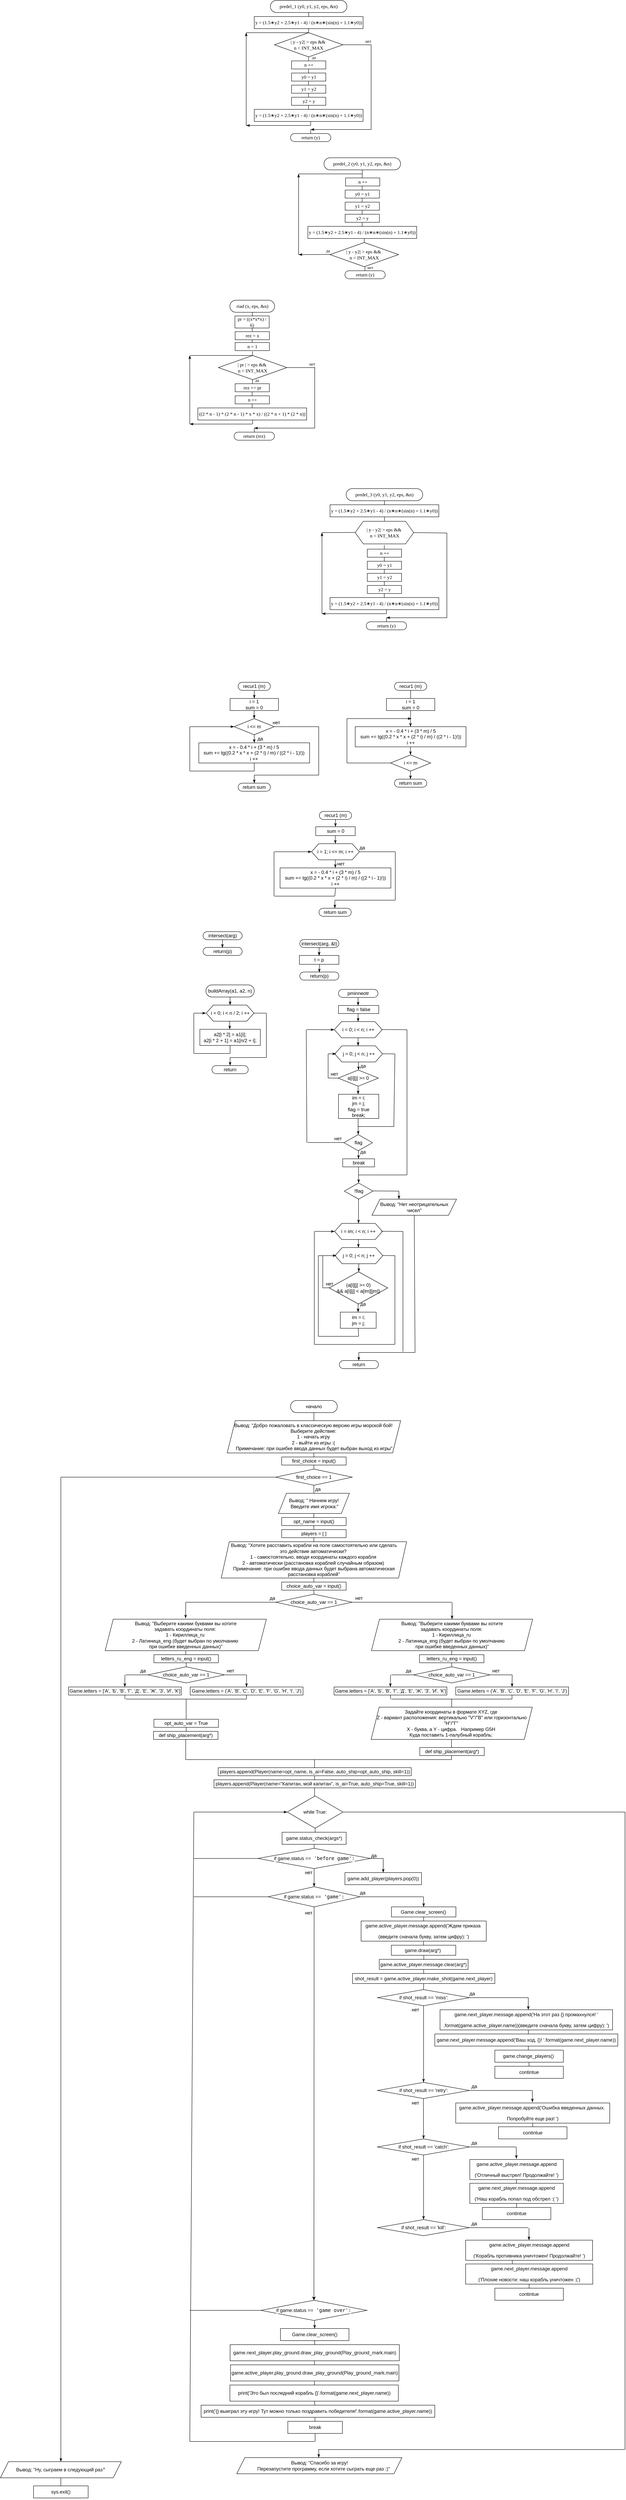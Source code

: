 <mxfile version="17.4.6" type="github"><diagram id="jKjwpe1SEv6mhfb7tSfh" name="Page-1"><mxGraphModel dx="1865" dy="560" grid="1" gridSize="10" guides="1" tooltips="1" connect="1" arrows="1" fold="1" page="1" pageScale="1" pageWidth="827" pageHeight="1169" math="0" shadow="0"><root><mxCell id="0"/><mxCell id="1" parent="0"/><mxCell id="jxOOTeN9mMtFanvpmOZ6-1" value="predel_1 (y0, y1, y2, eps, &amp;amp;n)" style="rounded=1;whiteSpace=wrap;html=1;arcSize=50;fontFamily=Times New Roman;" parent="1" vertex="1"><mxGeometry x="280" y="50" width="190" height="30" as="geometry"/></mxCell><mxCell id="jxOOTeN9mMtFanvpmOZ6-2" value="" style="endArrow=none;html=1;rounded=0;fontFamily=Times New Roman;entryX=0.5;entryY=1;entryDx=0;entryDy=0;" parent="1" target="jxOOTeN9mMtFanvpmOZ6-1" edge="1"><mxGeometry width="50" height="50" relative="1" as="geometry"><mxPoint x="375" y="100" as="sourcePoint"/><mxPoint x="410" y="150" as="targetPoint"/></mxGeometry></mxCell><mxCell id="jxOOTeN9mMtFanvpmOZ6-3" value="&lt;p&gt;y = (1.5&lt;span style=&quot;font-family: &amp;#34;cambria math&amp;#34; , serif&quot;&gt;∗y2 + 2.5&lt;/span&gt;&lt;span style=&quot;font-family: &amp;#34;cambria math&amp;#34; , serif&quot;&gt;∗y1 - 4) / (n&lt;/span&gt;&lt;span style=&quot;font-family: &amp;#34;cambria math&amp;#34; , serif&quot;&gt;∗n&lt;/span&gt;&lt;span style=&quot;font-family: &amp;#34;cambria math&amp;#34; , serif&quot;&gt;∗(sin(n) + 1.1&lt;/span&gt;&lt;span style=&quot;font-family: &amp;#34;cambria math&amp;#34; , serif&quot;&gt;∗y0))&lt;/span&gt;&lt;/p&gt;&lt;p class=&quot;MsoNormal&quot; style=&quot;margin-bottom: 0cm ; line-height: normal&quot;&gt;&lt;span style=&quot;font-size: 12.0pt ; font-family: &amp;#34;times new roman&amp;#34; , serif&quot;&gt;&lt;/span&gt;&lt;/p&gt;&lt;p class=&quot;MsoNormal&quot; style=&quot;margin-bottom: 0cm ; line-height: normal&quot;&gt;&lt;span style=&quot;font-size: 12.0pt ; font-family: &amp;#34;times new roman&amp;#34; , serif&quot;&gt;&lt;/span&gt;&lt;/p&gt;&lt;p class=&quot;MsoNormal&quot; style=&quot;margin-bottom: 0cm ; line-height: normal&quot;&gt;&lt;span style=&quot;font-size: 12.0pt ; font-family: &amp;#34;times new roman&amp;#34; , serif&quot;&gt;&lt;/span&gt;&lt;/p&gt;&lt;p class=&quot;MsoNormal&quot; style=&quot;margin-bottom: 0cm ; line-height: normal&quot;&gt;&lt;span style=&quot;font-size: 12.0pt ; font-family: &amp;#34;times new roman&amp;#34; , serif&quot;&gt;&lt;/span&gt;&lt;/p&gt;&lt;p class=&quot;MsoNormal&quot; style=&quot;margin-bottom: 0cm ; line-height: normal&quot;&gt;&lt;span style=&quot;font-size: 12.0pt ; font-family: &amp;#34;times new roman&amp;#34; , serif&quot;&gt;&lt;/span&gt;&lt;/p&gt;&lt;p class=&quot;MsoNormal&quot; style=&quot;margin-bottom: 0cm ; line-height: normal&quot;&gt;&lt;span style=&quot;font-size: 12.0pt ; font-family: &amp;#34;times new roman&amp;#34; , serif&quot;&gt;&lt;/span&gt;&lt;/p&gt;" style="rounded=0;whiteSpace=wrap;html=1;fontFamily=Times New Roman;" parent="1" vertex="1"><mxGeometry x="240" y="90" width="270" height="30" as="geometry"/></mxCell><mxCell id="jxOOTeN9mMtFanvpmOZ6-4" value="" style="endArrow=none;html=1;rounded=0;fontFamily=Times New Roman;fontSize=12;entryX=0.5;entryY=1;entryDx=0;entryDy=0;" parent="1" target="jxOOTeN9mMtFanvpmOZ6-3" edge="1"><mxGeometry width="50" height="50" relative="1" as="geometry"><mxPoint x="375" y="130" as="sourcePoint"/><mxPoint x="520" y="90" as="targetPoint"/></mxGeometry></mxCell><mxCell id="jxOOTeN9mMtFanvpmOZ6-5" value="| y - y2| &amp;gt; eps &amp;amp;&amp;amp;&amp;nbsp;&lt;br&gt;n &amp;lt; INT_MAX" style="rhombus;whiteSpace=wrap;html=1;fontFamily=Times New Roman;fontSize=12;" parent="1" vertex="1"><mxGeometry x="290" y="130" width="170" height="60" as="geometry"/></mxCell><mxCell id="jxOOTeN9mMtFanvpmOZ6-6" value="" style="endArrow=none;html=1;rounded=0;fontFamily=Times New Roman;fontSize=12;entryX=0.5;entryY=0;entryDx=0;entryDy=0;" parent="1" target="jxOOTeN9mMtFanvpmOZ6-5" edge="1"><mxGeometry width="50" height="50" relative="1" as="geometry"><mxPoint x="220" y="130" as="sourcePoint"/><mxPoint x="520" y="190" as="targetPoint"/></mxGeometry></mxCell><mxCell id="jxOOTeN9mMtFanvpmOZ6-7" value="" style="endArrow=none;html=1;rounded=0;fontFamily=Times New Roman;fontSize=12;entryX=1;entryY=0.5;entryDx=0;entryDy=0;" parent="1" target="jxOOTeN9mMtFanvpmOZ6-5" edge="1"><mxGeometry width="50" height="50" relative="1" as="geometry"><mxPoint x="530" y="160" as="sourcePoint"/><mxPoint x="520" y="190" as="targetPoint"/></mxGeometry></mxCell><mxCell id="jxOOTeN9mMtFanvpmOZ6-8" value="" style="endArrow=none;html=1;rounded=0;fontFamily=Times New Roman;fontSize=12;entryX=0.5;entryY=1;entryDx=0;entryDy=0;" parent="1" edge="1"><mxGeometry width="50" height="50" relative="1" as="geometry"><mxPoint x="374.66" y="200" as="sourcePoint"/><mxPoint x="374.66" y="190.0" as="targetPoint"/></mxGeometry></mxCell><mxCell id="jxOOTeN9mMtFanvpmOZ6-9" value="n ++" style="rounded=0;whiteSpace=wrap;html=1;fontFamily=Times New Roman;fontSize=12;" parent="1" vertex="1"><mxGeometry x="332.5" y="200" width="85" height="20" as="geometry"/></mxCell><mxCell id="jxOOTeN9mMtFanvpmOZ6-11" value="" style="endArrow=none;html=1;rounded=0;fontFamily=Times New Roman;fontSize=12;entryX=0.5;entryY=1;entryDx=0;entryDy=0;" parent="1" edge="1"><mxGeometry width="50" height="50" relative="1" as="geometry"><mxPoint x="374.66" y="230" as="sourcePoint"/><mxPoint x="374.66" y="220.0" as="targetPoint"/></mxGeometry></mxCell><mxCell id="jxOOTeN9mMtFanvpmOZ6-18" value="y0 = y1" style="rounded=0;whiteSpace=wrap;html=1;fontFamily=Times New Roman;fontSize=12;" parent="1" vertex="1"><mxGeometry x="332.5" y="230" width="85" height="20" as="geometry"/></mxCell><mxCell id="jxOOTeN9mMtFanvpmOZ6-19" value="" style="endArrow=none;html=1;rounded=0;fontFamily=Times New Roman;fontSize=12;entryX=0.5;entryY=1;entryDx=0;entryDy=0;" parent="1" edge="1"><mxGeometry width="50" height="50" relative="1" as="geometry"><mxPoint x="374.66" y="260" as="sourcePoint"/><mxPoint x="374.66" y="250" as="targetPoint"/></mxGeometry></mxCell><mxCell id="jxOOTeN9mMtFanvpmOZ6-20" value="y1 = y2" style="rounded=0;whiteSpace=wrap;html=1;fontFamily=Times New Roman;fontSize=12;" parent="1" vertex="1"><mxGeometry x="332.5" y="260" width="85" height="20" as="geometry"/></mxCell><mxCell id="jxOOTeN9mMtFanvpmOZ6-21" value="" style="endArrow=none;html=1;rounded=0;fontFamily=Times New Roman;fontSize=12;entryX=0.5;entryY=1;entryDx=0;entryDy=0;" parent="1" edge="1"><mxGeometry width="50" height="50" relative="1" as="geometry"><mxPoint x="374.66" y="290" as="sourcePoint"/><mxPoint x="374.66" y="280" as="targetPoint"/></mxGeometry></mxCell><mxCell id="jxOOTeN9mMtFanvpmOZ6-22" value="y2 = y" style="rounded=0;whiteSpace=wrap;html=1;fontFamily=Times New Roman;fontSize=12;" parent="1" vertex="1"><mxGeometry x="332.5" y="290" width="85" height="20" as="geometry"/></mxCell><mxCell id="jxOOTeN9mMtFanvpmOZ6-23" value="" style="endArrow=none;html=1;rounded=0;fontFamily=Times New Roman;fontSize=12;entryX=0.5;entryY=1;entryDx=0;entryDy=0;" parent="1" edge="1"><mxGeometry width="50" height="50" relative="1" as="geometry"><mxPoint x="374.66" y="320" as="sourcePoint"/><mxPoint x="374.66" y="310" as="targetPoint"/></mxGeometry></mxCell><mxCell id="jxOOTeN9mMtFanvpmOZ6-24" value="&lt;p&gt;y = (1.5&lt;span style=&quot;font-family: &amp;#34;cambria math&amp;#34; , serif&quot;&gt;∗y2 + 2.5&lt;/span&gt;&lt;span style=&quot;font-family: &amp;#34;cambria math&amp;#34; , serif&quot;&gt;∗y1 - 4) / (n&lt;/span&gt;&lt;span style=&quot;font-family: &amp;#34;cambria math&amp;#34; , serif&quot;&gt;∗n&lt;/span&gt;&lt;span style=&quot;font-family: &amp;#34;cambria math&amp;#34; , serif&quot;&gt;∗(sin(n) + 1.1&lt;/span&gt;&lt;span style=&quot;font-family: &amp;#34;cambria math&amp;#34; , serif&quot;&gt;∗y0))&lt;/span&gt;&lt;/p&gt;&lt;p class=&quot;MsoNormal&quot; style=&quot;margin-bottom: 0cm ; line-height: normal&quot;&gt;&lt;span style=&quot;font-size: 12.0pt ; font-family: &amp;#34;times new roman&amp;#34; , serif&quot;&gt;&lt;/span&gt;&lt;/p&gt;&lt;p class=&quot;MsoNormal&quot; style=&quot;margin-bottom: 0cm ; line-height: normal&quot;&gt;&lt;span style=&quot;font-size: 12.0pt ; font-family: &amp;#34;times new roman&amp;#34; , serif&quot;&gt;&lt;/span&gt;&lt;/p&gt;&lt;p class=&quot;MsoNormal&quot; style=&quot;margin-bottom: 0cm ; line-height: normal&quot;&gt;&lt;span style=&quot;font-size: 12.0pt ; font-family: &amp;#34;times new roman&amp;#34; , serif&quot;&gt;&lt;/span&gt;&lt;/p&gt;&lt;p class=&quot;MsoNormal&quot; style=&quot;margin-bottom: 0cm ; line-height: normal&quot;&gt;&lt;span style=&quot;font-size: 12.0pt ; font-family: &amp;#34;times new roman&amp;#34; , serif&quot;&gt;&lt;/span&gt;&lt;/p&gt;&lt;p class=&quot;MsoNormal&quot; style=&quot;margin-bottom: 0cm ; line-height: normal&quot;&gt;&lt;span style=&quot;font-size: 12.0pt ; font-family: &amp;#34;times new roman&amp;#34; , serif&quot;&gt;&lt;/span&gt;&lt;/p&gt;&lt;p class=&quot;MsoNormal&quot; style=&quot;margin-bottom: 0cm ; line-height: normal&quot;&gt;&lt;span style=&quot;font-size: 12.0pt ; font-family: &amp;#34;times new roman&amp;#34; , serif&quot;&gt;&lt;/span&gt;&lt;/p&gt;" style="rounded=0;whiteSpace=wrap;html=1;fontFamily=Times New Roman;" parent="1" vertex="1"><mxGeometry x="240" y="320" width="270" height="30" as="geometry"/></mxCell><mxCell id="jxOOTeN9mMtFanvpmOZ6-25" value="" style="endArrow=none;html=1;rounded=0;fontFamily=Times New Roman;fontSize=12;entryX=0.5;entryY=1;entryDx=0;entryDy=0;" parent="1" edge="1"><mxGeometry width="50" height="50" relative="1" as="geometry"><mxPoint x="380.0" y="360" as="sourcePoint"/><mxPoint x="380.0" y="350" as="targetPoint"/></mxGeometry></mxCell><mxCell id="jxOOTeN9mMtFanvpmOZ6-26" value="" style="endArrow=classicThin;html=1;rounded=0;fontFamily=Times New Roman;fontSize=12;endFill=1;" parent="1" edge="1"><mxGeometry width="50" height="50" relative="1" as="geometry"><mxPoint x="380" y="360" as="sourcePoint"/><mxPoint x="220" y="360" as="targetPoint"/></mxGeometry></mxCell><mxCell id="jxOOTeN9mMtFanvpmOZ6-28" value="" style="endArrow=classicThin;html=1;rounded=0;fontFamily=Times New Roman;fontSize=12;endFill=1;" parent="1" edge="1"><mxGeometry width="50" height="50" relative="1" as="geometry"><mxPoint x="220" y="360" as="sourcePoint"/><mxPoint x="220" y="130" as="targetPoint"/></mxGeometry></mxCell><mxCell id="jxOOTeN9mMtFanvpmOZ6-29" value="&lt;font style=&quot;font-size: 10px&quot;&gt;нет&lt;/font&gt;" style="text;html=1;strokeColor=none;fillColor=none;align=center;verticalAlign=middle;whiteSpace=wrap;rounded=0;fontFamily=Times New Roman;fontSize=12;" parent="1" vertex="1"><mxGeometry x="508" y="146" width="30" height="10" as="geometry"/></mxCell><mxCell id="jxOOTeN9mMtFanvpmOZ6-31" value="&lt;font style=&quot;font-size: 10px&quot;&gt;да&lt;/font&gt;" style="text;html=1;strokeColor=none;fillColor=none;align=center;verticalAlign=middle;whiteSpace=wrap;rounded=0;fontFamily=Times New Roman;fontSize=12;" parent="1" vertex="1"><mxGeometry x="373" y="186" width="30" height="10" as="geometry"/></mxCell><mxCell id="jxOOTeN9mMtFanvpmOZ6-34" value="" style="endArrow=none;html=1;rounded=0;fontFamily=Times New Roman;fontSize=12;entryX=0.5;entryY=1;entryDx=0;entryDy=0;" parent="1" edge="1"><mxGeometry width="50" height="50" relative="1" as="geometry"><mxPoint x="380.0" y="380" as="sourcePoint"/><mxPoint x="380.0" y="370" as="targetPoint"/></mxGeometry></mxCell><mxCell id="jxOOTeN9mMtFanvpmOZ6-35" value="" style="endArrow=none;html=1;rounded=0;fontFamily=Times New Roman;fontSize=10;" parent="1" edge="1"><mxGeometry width="50" height="50" relative="1" as="geometry"><mxPoint x="530" y="370" as="sourcePoint"/><mxPoint x="530" y="160" as="targetPoint"/></mxGeometry></mxCell><mxCell id="jxOOTeN9mMtFanvpmOZ6-36" value="" style="endArrow=classicThin;html=1;rounded=0;fontFamily=Times New Roman;fontSize=12;endFill=1;" parent="1" edge="1"><mxGeometry width="50" height="50" relative="1" as="geometry"><mxPoint x="530" y="370" as="sourcePoint"/><mxPoint x="380" y="370" as="targetPoint"/></mxGeometry></mxCell><mxCell id="jxOOTeN9mMtFanvpmOZ6-37" value="return (y)" style="rounded=1;whiteSpace=wrap;html=1;arcSize=50;fontFamily=Times New Roman;" parent="1" vertex="1"><mxGeometry x="330" y="380" width="100" height="20" as="geometry"/></mxCell><mxCell id="jxOOTeN9mMtFanvpmOZ6-39" value="" style="endArrow=none;html=1;rounded=0;fontFamily=Times New Roman;fontSize=12;entryX=0.5;entryY=1;entryDx=0;entryDy=0;" parent="1" target="jxOOTeN9mMtFanvpmOZ6-51" edge="1"><mxGeometry width="50" height="50" relative="1" as="geometry"><mxPoint x="507.66" y="504" as="sourcePoint"/><mxPoint x="507.66" y="494" as="targetPoint"/></mxGeometry></mxCell><mxCell id="jxOOTeN9mMtFanvpmOZ6-40" value="n ++" style="rounded=0;whiteSpace=wrap;html=1;fontFamily=Times New Roman;fontSize=12;" parent="1" vertex="1"><mxGeometry x="466.5" y="490" width="85" height="20" as="geometry"/></mxCell><mxCell id="jxOOTeN9mMtFanvpmOZ6-41" value="" style="endArrow=none;html=1;rounded=0;fontFamily=Times New Roman;fontSize=12;entryX=0.5;entryY=1;entryDx=0;entryDy=0;" parent="1" edge="1"><mxGeometry width="50" height="50" relative="1" as="geometry"><mxPoint x="507.66" y="520" as="sourcePoint"/><mxPoint x="507.66" y="510" as="targetPoint"/></mxGeometry></mxCell><mxCell id="jxOOTeN9mMtFanvpmOZ6-42" value="y0 = y1" style="rounded=0;whiteSpace=wrap;html=1;fontFamily=Times New Roman;fontSize=12;" parent="1" vertex="1"><mxGeometry x="465.5" y="520" width="85" height="20" as="geometry"/></mxCell><mxCell id="jxOOTeN9mMtFanvpmOZ6-43" value="" style="endArrow=none;html=1;rounded=0;fontFamily=Times New Roman;fontSize=12;entryX=0.5;entryY=1;entryDx=0;entryDy=0;" parent="1" edge="1"><mxGeometry width="50" height="50" relative="1" as="geometry"><mxPoint x="507.66" y="550" as="sourcePoint"/><mxPoint x="507.66" y="540" as="targetPoint"/></mxGeometry></mxCell><mxCell id="jxOOTeN9mMtFanvpmOZ6-44" value="y1 = y2" style="rounded=0;whiteSpace=wrap;html=1;fontFamily=Times New Roman;fontSize=12;" parent="1" vertex="1"><mxGeometry x="465.5" y="550" width="85" height="20" as="geometry"/></mxCell><mxCell id="jxOOTeN9mMtFanvpmOZ6-45" value="" style="endArrow=none;html=1;rounded=0;fontFamily=Times New Roman;fontSize=12;entryX=0.5;entryY=1;entryDx=0;entryDy=0;" parent="1" edge="1"><mxGeometry width="50" height="50" relative="1" as="geometry"><mxPoint x="507.66" y="580" as="sourcePoint"/><mxPoint x="507.66" y="570" as="targetPoint"/></mxGeometry></mxCell><mxCell id="jxOOTeN9mMtFanvpmOZ6-46" value="y2 = y" style="rounded=0;whiteSpace=wrap;html=1;fontFamily=Times New Roman;fontSize=12;" parent="1" vertex="1"><mxGeometry x="465.5" y="580" width="85" height="20" as="geometry"/></mxCell><mxCell id="jxOOTeN9mMtFanvpmOZ6-47" value="" style="endArrow=none;html=1;rounded=0;fontFamily=Times New Roman;fontSize=12;entryX=0.5;entryY=1;entryDx=0;entryDy=0;" parent="1" edge="1"><mxGeometry width="50" height="50" relative="1" as="geometry"><mxPoint x="507.66" y="610" as="sourcePoint"/><mxPoint x="507.66" y="600" as="targetPoint"/></mxGeometry></mxCell><mxCell id="jxOOTeN9mMtFanvpmOZ6-48" value="&lt;p&gt;y = (1.5&lt;span style=&quot;font-family: &amp;#34;cambria math&amp;#34; , serif&quot;&gt;∗y2 + 2.5&lt;/span&gt;&lt;span style=&quot;font-family: &amp;#34;cambria math&amp;#34; , serif&quot;&gt;∗y1 - 4) / (n&lt;/span&gt;&lt;span style=&quot;font-family: &amp;#34;cambria math&amp;#34; , serif&quot;&gt;∗n&lt;/span&gt;&lt;span style=&quot;font-family: &amp;#34;cambria math&amp;#34; , serif&quot;&gt;∗(sin(n) + 1.1&lt;/span&gt;&lt;span style=&quot;font-family: &amp;#34;cambria math&amp;#34; , serif&quot;&gt;∗y0))&lt;/span&gt;&lt;/p&gt;&lt;p class=&quot;MsoNormal&quot; style=&quot;margin-bottom: 0cm ; line-height: normal&quot;&gt;&lt;span style=&quot;font-size: 12.0pt ; font-family: &amp;#34;times new roman&amp;#34; , serif&quot;&gt;&lt;/span&gt;&lt;/p&gt;&lt;p class=&quot;MsoNormal&quot; style=&quot;margin-bottom: 0cm ; line-height: normal&quot;&gt;&lt;span style=&quot;font-size: 12.0pt ; font-family: &amp;#34;times new roman&amp;#34; , serif&quot;&gt;&lt;/span&gt;&lt;/p&gt;&lt;p class=&quot;MsoNormal&quot; style=&quot;margin-bottom: 0cm ; line-height: normal&quot;&gt;&lt;span style=&quot;font-size: 12.0pt ; font-family: &amp;#34;times new roman&amp;#34; , serif&quot;&gt;&lt;/span&gt;&lt;/p&gt;&lt;p class=&quot;MsoNormal&quot; style=&quot;margin-bottom: 0cm ; line-height: normal&quot;&gt;&lt;span style=&quot;font-size: 12.0pt ; font-family: &amp;#34;times new roman&amp;#34; , serif&quot;&gt;&lt;/span&gt;&lt;/p&gt;&lt;p class=&quot;MsoNormal&quot; style=&quot;margin-bottom: 0cm ; line-height: normal&quot;&gt;&lt;span style=&quot;font-size: 12.0pt ; font-family: &amp;#34;times new roman&amp;#34; , serif&quot;&gt;&lt;/span&gt;&lt;/p&gt;&lt;p class=&quot;MsoNormal&quot; style=&quot;margin-bottom: 0cm ; line-height: normal&quot;&gt;&lt;span style=&quot;font-size: 12.0pt ; font-family: &amp;#34;times new roman&amp;#34; , serif&quot;&gt;&lt;/span&gt;&lt;/p&gt;" style="rounded=0;whiteSpace=wrap;html=1;fontFamily=Times New Roman;" parent="1" vertex="1"><mxGeometry x="373" y="610" width="270" height="30" as="geometry"/></mxCell><mxCell id="jxOOTeN9mMtFanvpmOZ6-49" value="" style="endArrow=none;html=1;rounded=0;fontFamily=Times New Roman;fontSize=12;entryX=0.5;entryY=1;entryDx=0;entryDy=0;" parent="1" edge="1"><mxGeometry width="50" height="50" relative="1" as="geometry"><mxPoint x="513" y="650" as="sourcePoint"/><mxPoint x="513" y="640" as="targetPoint"/></mxGeometry></mxCell><mxCell id="jxOOTeN9mMtFanvpmOZ6-50" value="&lt;font style=&quot;font-size: 10px&quot;&gt;да&lt;/font&gt;" style="text;html=1;strokeColor=none;fillColor=none;align=center;verticalAlign=middle;whiteSpace=wrap;rounded=0;fontFamily=Times New Roman;fontSize=12;" parent="1" vertex="1"><mxGeometry x="408" y="665" width="30" height="10" as="geometry"/></mxCell><mxCell id="jxOOTeN9mMtFanvpmOZ6-51" value="predel_2 (y0, y1, y2, eps, &amp;amp;n)" style="rounded=1;whiteSpace=wrap;html=1;arcSize=50;fontFamily=Times New Roman;" parent="1" vertex="1"><mxGeometry x="413" y="440" width="190" height="30" as="geometry"/></mxCell><mxCell id="jxOOTeN9mMtFanvpmOZ6-52" value="| y - y2| &amp;gt; eps &amp;amp;&amp;amp;&amp;nbsp;&lt;br&gt;n &amp;lt; INT_MAX" style="rhombus;whiteSpace=wrap;html=1;fontFamily=Times New Roman;fontSize=12;" parent="1" vertex="1"><mxGeometry x="428" y="650" width="170" height="60" as="geometry"/></mxCell><mxCell id="jxOOTeN9mMtFanvpmOZ6-53" value="" style="endArrow=none;html=1;rounded=0;fontFamily=Times New Roman;fontSize=12;entryX=0.5;entryY=1;entryDx=0;entryDy=0;" parent="1" edge="1"><mxGeometry width="50" height="50" relative="1" as="geometry"><mxPoint x="514.67" y="720" as="sourcePoint"/><mxPoint x="514.67" y="710" as="targetPoint"/></mxGeometry></mxCell><mxCell id="jxOOTeN9mMtFanvpmOZ6-54" value="return (y)" style="rounded=1;whiteSpace=wrap;html=1;arcSize=50;fontFamily=Times New Roman;" parent="1" vertex="1"><mxGeometry x="465" y="720" width="100" height="20" as="geometry"/></mxCell><mxCell id="jxOOTeN9mMtFanvpmOZ6-55" value="" style="endArrow=classicThin;html=1;rounded=0;fontFamily=Times New Roman;fontSize=12;endFill=1;" parent="1" edge="1"><mxGeometry width="50" height="50" relative="1" as="geometry"><mxPoint x="428" y="679.67" as="sourcePoint"/><mxPoint x="350" y="680" as="targetPoint"/></mxGeometry></mxCell><mxCell id="jxOOTeN9mMtFanvpmOZ6-56" value="" style="endArrow=classicThin;html=1;rounded=0;fontFamily=Times New Roman;fontSize=12;endFill=1;" parent="1" edge="1"><mxGeometry width="50" height="50" relative="1" as="geometry"><mxPoint x="350" y="680" as="sourcePoint"/><mxPoint x="350" y="480" as="targetPoint"/></mxGeometry></mxCell><mxCell id="jxOOTeN9mMtFanvpmOZ6-57" value="" style="endArrow=none;html=1;rounded=0;fontFamily=Times New Roman;fontSize=10;" parent="1" edge="1"><mxGeometry width="50" height="50" relative="1" as="geometry"><mxPoint x="350" y="480" as="sourcePoint"/><mxPoint x="508" y="480" as="targetPoint"/></mxGeometry></mxCell><mxCell id="jxOOTeN9mMtFanvpmOZ6-59" value="&lt;font style=&quot;font-size: 10px&quot;&gt;нет&lt;/font&gt;" style="text;html=1;strokeColor=none;fillColor=none;align=center;verticalAlign=middle;whiteSpace=wrap;rounded=0;fontFamily=Times New Roman;fontSize=12;" parent="1" vertex="1"><mxGeometry x="513" y="707" width="30" height="10" as="geometry"/></mxCell><mxCell id="jxOOTeN9mMtFanvpmOZ6-63" value="predel_3 (y0, y1, y2, eps, &amp;amp;n)" style="rounded=1;whiteSpace=wrap;html=1;arcSize=50;fontFamily=Times New Roman;" parent="1" vertex="1"><mxGeometry x="468" y="1260" width="190" height="30" as="geometry"/></mxCell><mxCell id="jxOOTeN9mMtFanvpmOZ6-64" value="" style="endArrow=none;html=1;rounded=0;fontFamily=Times New Roman;entryX=0.5;entryY=1;entryDx=0;entryDy=0;" parent="1" target="jxOOTeN9mMtFanvpmOZ6-63" edge="1"><mxGeometry width="50" height="50" relative="1" as="geometry"><mxPoint x="563" y="1310" as="sourcePoint"/><mxPoint x="598" y="1360" as="targetPoint"/></mxGeometry></mxCell><mxCell id="jxOOTeN9mMtFanvpmOZ6-65" value="&lt;p&gt;y = (1.5&lt;span style=&quot;font-family: &amp;#34;cambria math&amp;#34; , serif&quot;&gt;∗y2 + 2.5&lt;/span&gt;&lt;span style=&quot;font-family: &amp;#34;cambria math&amp;#34; , serif&quot;&gt;∗y1 - 4) / (n&lt;/span&gt;&lt;span style=&quot;font-family: &amp;#34;cambria math&amp;#34; , serif&quot;&gt;∗n&lt;/span&gt;&lt;span style=&quot;font-family: &amp;#34;cambria math&amp;#34; , serif&quot;&gt;∗(sin(n) + 1.1&lt;/span&gt;&lt;span style=&quot;font-family: &amp;#34;cambria math&amp;#34; , serif&quot;&gt;∗y0))&lt;/span&gt;&lt;/p&gt;&lt;p class=&quot;MsoNormal&quot; style=&quot;margin-bottom: 0cm ; line-height: normal&quot;&gt;&lt;span style=&quot;font-size: 12.0pt ; font-family: &amp;#34;times new roman&amp;#34; , serif&quot;&gt;&lt;/span&gt;&lt;/p&gt;&lt;p class=&quot;MsoNormal&quot; style=&quot;margin-bottom: 0cm ; line-height: normal&quot;&gt;&lt;span style=&quot;font-size: 12.0pt ; font-family: &amp;#34;times new roman&amp;#34; , serif&quot;&gt;&lt;/span&gt;&lt;/p&gt;&lt;p class=&quot;MsoNormal&quot; style=&quot;margin-bottom: 0cm ; line-height: normal&quot;&gt;&lt;span style=&quot;font-size: 12.0pt ; font-family: &amp;#34;times new roman&amp;#34; , serif&quot;&gt;&lt;/span&gt;&lt;/p&gt;&lt;p class=&quot;MsoNormal&quot; style=&quot;margin-bottom: 0cm ; line-height: normal&quot;&gt;&lt;span style=&quot;font-size: 12.0pt ; font-family: &amp;#34;times new roman&amp;#34; , serif&quot;&gt;&lt;/span&gt;&lt;/p&gt;&lt;p class=&quot;MsoNormal&quot; style=&quot;margin-bottom: 0cm ; line-height: normal&quot;&gt;&lt;span style=&quot;font-size: 12.0pt ; font-family: &amp;#34;times new roman&amp;#34; , serif&quot;&gt;&lt;/span&gt;&lt;/p&gt;&lt;p class=&quot;MsoNormal&quot; style=&quot;margin-bottom: 0cm ; line-height: normal&quot;&gt;&lt;span style=&quot;font-size: 12.0pt ; font-family: &amp;#34;times new roman&amp;#34; , serif&quot;&gt;&lt;/span&gt;&lt;/p&gt;" style="rounded=0;whiteSpace=wrap;html=1;fontFamily=Times New Roman;" parent="1" vertex="1"><mxGeometry x="428" y="1300" width="270" height="30" as="geometry"/></mxCell><mxCell id="jxOOTeN9mMtFanvpmOZ6-66" value="" style="endArrow=none;html=1;rounded=0;fontFamily=Times New Roman;fontSize=12;entryX=0.5;entryY=1;entryDx=0;entryDy=0;" parent="1" target="jxOOTeN9mMtFanvpmOZ6-65" edge="1"><mxGeometry width="50" height="50" relative="1" as="geometry"><mxPoint x="563" y="1340" as="sourcePoint"/><mxPoint x="708" y="1300" as="targetPoint"/></mxGeometry></mxCell><mxCell id="jxOOTeN9mMtFanvpmOZ6-68" value="" style="endArrow=none;html=1;rounded=0;fontFamily=Times New Roman;fontSize=12;entryX=0.5;entryY=0;entryDx=0;entryDy=0;" parent="1" edge="1"><mxGeometry width="50" height="50" relative="1" as="geometry"><mxPoint x="408" y="1369" as="sourcePoint"/><mxPoint x="491" y="1368.67" as="targetPoint"/></mxGeometry></mxCell><mxCell id="jxOOTeN9mMtFanvpmOZ6-69" value="" style="endArrow=none;html=1;rounded=0;fontFamily=Times New Roman;fontSize=12;entryX=1;entryY=0.5;entryDx=0;entryDy=0;" parent="1" target="jxOOTeN9mMtFanvpmOZ6-89" edge="1"><mxGeometry width="50" height="50" relative="1" as="geometry"><mxPoint x="718" y="1370" as="sourcePoint"/><mxPoint x="648" y="1370" as="targetPoint"/></mxGeometry></mxCell><mxCell id="jxOOTeN9mMtFanvpmOZ6-70" value="" style="endArrow=none;html=1;rounded=0;fontFamily=Times New Roman;fontSize=12;entryX=0.5;entryY=1;entryDx=0;entryDy=0;" parent="1" edge="1"><mxGeometry width="50" height="50" relative="1" as="geometry"><mxPoint x="562.66" y="1410" as="sourcePoint"/><mxPoint x="562.66" y="1400" as="targetPoint"/></mxGeometry></mxCell><mxCell id="jxOOTeN9mMtFanvpmOZ6-71" value="n ++" style="rounded=0;whiteSpace=wrap;html=1;fontFamily=Times New Roman;fontSize=12;" parent="1" vertex="1"><mxGeometry x="520.5" y="1410" width="85" height="20" as="geometry"/></mxCell><mxCell id="jxOOTeN9mMtFanvpmOZ6-72" value="" style="endArrow=none;html=1;rounded=0;fontFamily=Times New Roman;fontSize=12;entryX=0.5;entryY=1;entryDx=0;entryDy=0;" parent="1" edge="1"><mxGeometry width="50" height="50" relative="1" as="geometry"><mxPoint x="562.66" y="1440" as="sourcePoint"/><mxPoint x="562.66" y="1430" as="targetPoint"/></mxGeometry></mxCell><mxCell id="jxOOTeN9mMtFanvpmOZ6-73" value="y0 = y1" style="rounded=0;whiteSpace=wrap;html=1;fontFamily=Times New Roman;fontSize=12;" parent="1" vertex="1"><mxGeometry x="520.5" y="1440" width="85" height="20" as="geometry"/></mxCell><mxCell id="jxOOTeN9mMtFanvpmOZ6-74" value="" style="endArrow=none;html=1;rounded=0;fontFamily=Times New Roman;fontSize=12;entryX=0.5;entryY=1;entryDx=0;entryDy=0;" parent="1" edge="1"><mxGeometry width="50" height="50" relative="1" as="geometry"><mxPoint x="562.66" y="1470" as="sourcePoint"/><mxPoint x="562.66" y="1460" as="targetPoint"/></mxGeometry></mxCell><mxCell id="jxOOTeN9mMtFanvpmOZ6-75" value="y1 = y2" style="rounded=0;whiteSpace=wrap;html=1;fontFamily=Times New Roman;fontSize=12;" parent="1" vertex="1"><mxGeometry x="520.5" y="1470" width="85" height="20" as="geometry"/></mxCell><mxCell id="jxOOTeN9mMtFanvpmOZ6-76" value="" style="endArrow=none;html=1;rounded=0;fontFamily=Times New Roman;fontSize=12;entryX=0.5;entryY=1;entryDx=0;entryDy=0;" parent="1" edge="1"><mxGeometry width="50" height="50" relative="1" as="geometry"><mxPoint x="562.66" y="1500" as="sourcePoint"/><mxPoint x="562.66" y="1490" as="targetPoint"/></mxGeometry></mxCell><mxCell id="jxOOTeN9mMtFanvpmOZ6-77" value="y2 = y" style="rounded=0;whiteSpace=wrap;html=1;fontFamily=Times New Roman;fontSize=12;" parent="1" vertex="1"><mxGeometry x="520.5" y="1500" width="85" height="20" as="geometry"/></mxCell><mxCell id="jxOOTeN9mMtFanvpmOZ6-78" value="" style="endArrow=none;html=1;rounded=0;fontFamily=Times New Roman;fontSize=12;entryX=0.5;entryY=1;entryDx=0;entryDy=0;" parent="1" edge="1"><mxGeometry width="50" height="50" relative="1" as="geometry"><mxPoint x="562.66" y="1530" as="sourcePoint"/><mxPoint x="562.66" y="1520" as="targetPoint"/></mxGeometry></mxCell><mxCell id="jxOOTeN9mMtFanvpmOZ6-79" value="&lt;p&gt;y = (1.5&lt;span style=&quot;font-family: &amp;#34;cambria math&amp;#34; , serif&quot;&gt;∗y2 + 2.5&lt;/span&gt;&lt;span style=&quot;font-family: &amp;#34;cambria math&amp;#34; , serif&quot;&gt;∗y1 - 4) / (n&lt;/span&gt;&lt;span style=&quot;font-family: &amp;#34;cambria math&amp;#34; , serif&quot;&gt;∗n&lt;/span&gt;&lt;span style=&quot;font-family: &amp;#34;cambria math&amp;#34; , serif&quot;&gt;∗(sin(n) + 1.1&lt;/span&gt;&lt;span style=&quot;font-family: &amp;#34;cambria math&amp;#34; , serif&quot;&gt;∗y0))&lt;/span&gt;&lt;/p&gt;&lt;p class=&quot;MsoNormal&quot; style=&quot;margin-bottom: 0cm ; line-height: normal&quot;&gt;&lt;span style=&quot;font-size: 12.0pt ; font-family: &amp;#34;times new roman&amp;#34; , serif&quot;&gt;&lt;/span&gt;&lt;/p&gt;&lt;p class=&quot;MsoNormal&quot; style=&quot;margin-bottom: 0cm ; line-height: normal&quot;&gt;&lt;span style=&quot;font-size: 12.0pt ; font-family: &amp;#34;times new roman&amp;#34; , serif&quot;&gt;&lt;/span&gt;&lt;/p&gt;&lt;p class=&quot;MsoNormal&quot; style=&quot;margin-bottom: 0cm ; line-height: normal&quot;&gt;&lt;span style=&quot;font-size: 12.0pt ; font-family: &amp;#34;times new roman&amp;#34; , serif&quot;&gt;&lt;/span&gt;&lt;/p&gt;&lt;p class=&quot;MsoNormal&quot; style=&quot;margin-bottom: 0cm ; line-height: normal&quot;&gt;&lt;span style=&quot;font-size: 12.0pt ; font-family: &amp;#34;times new roman&amp;#34; , serif&quot;&gt;&lt;/span&gt;&lt;/p&gt;&lt;p class=&quot;MsoNormal&quot; style=&quot;margin-bottom: 0cm ; line-height: normal&quot;&gt;&lt;span style=&quot;font-size: 12.0pt ; font-family: &amp;#34;times new roman&amp;#34; , serif&quot;&gt;&lt;/span&gt;&lt;/p&gt;&lt;p class=&quot;MsoNormal&quot; style=&quot;margin-bottom: 0cm ; line-height: normal&quot;&gt;&lt;span style=&quot;font-size: 12.0pt ; font-family: &amp;#34;times new roman&amp;#34; , serif&quot;&gt;&lt;/span&gt;&lt;/p&gt;" style="rounded=0;whiteSpace=wrap;html=1;fontFamily=Times New Roman;" parent="1" vertex="1"><mxGeometry x="428" y="1530" width="270" height="30" as="geometry"/></mxCell><mxCell id="jxOOTeN9mMtFanvpmOZ6-80" value="" style="endArrow=none;html=1;rounded=0;fontFamily=Times New Roman;fontSize=12;entryX=0.5;entryY=1;entryDx=0;entryDy=0;" parent="1" edge="1"><mxGeometry width="50" height="50" relative="1" as="geometry"><mxPoint x="568" y="1570" as="sourcePoint"/><mxPoint x="568" y="1560" as="targetPoint"/></mxGeometry></mxCell><mxCell id="jxOOTeN9mMtFanvpmOZ6-81" value="" style="endArrow=classicThin;html=1;rounded=0;fontFamily=Times New Roman;fontSize=12;endFill=1;" parent="1" edge="1"><mxGeometry width="50" height="50" relative="1" as="geometry"><mxPoint x="568" y="1570" as="sourcePoint"/><mxPoint x="408" y="1570" as="targetPoint"/></mxGeometry></mxCell><mxCell id="jxOOTeN9mMtFanvpmOZ6-82" value="" style="endArrow=classicThin;html=1;rounded=0;fontFamily=Times New Roman;fontSize=12;endFill=1;" parent="1" edge="1"><mxGeometry width="50" height="50" relative="1" as="geometry"><mxPoint x="408" y="1570" as="sourcePoint"/><mxPoint x="408" y="1369" as="targetPoint"/></mxGeometry></mxCell><mxCell id="jxOOTeN9mMtFanvpmOZ6-85" value="" style="endArrow=none;html=1;rounded=0;fontFamily=Times New Roman;fontSize=12;entryX=0.5;entryY=1;entryDx=0;entryDy=0;" parent="1" edge="1"><mxGeometry width="50" height="50" relative="1" as="geometry"><mxPoint x="568" y="1590" as="sourcePoint"/><mxPoint x="568" y="1580" as="targetPoint"/></mxGeometry></mxCell><mxCell id="jxOOTeN9mMtFanvpmOZ6-86" value="" style="endArrow=none;html=1;rounded=0;fontFamily=Times New Roman;fontSize=10;" parent="1" edge="1"><mxGeometry width="50" height="50" relative="1" as="geometry"><mxPoint x="718" y="1580" as="sourcePoint"/><mxPoint x="718" y="1370" as="targetPoint"/></mxGeometry></mxCell><mxCell id="jxOOTeN9mMtFanvpmOZ6-87" value="" style="endArrow=classicThin;html=1;rounded=0;fontFamily=Times New Roman;fontSize=12;endFill=1;" parent="1" edge="1"><mxGeometry width="50" height="50" relative="1" as="geometry"><mxPoint x="718" y="1580" as="sourcePoint"/><mxPoint x="568" y="1580" as="targetPoint"/></mxGeometry></mxCell><mxCell id="jxOOTeN9mMtFanvpmOZ6-88" value="return (y)" style="rounded=1;whiteSpace=wrap;html=1;arcSize=50;fontFamily=Times New Roman;" parent="1" vertex="1"><mxGeometry x="518" y="1590" width="100" height="20" as="geometry"/></mxCell><mxCell id="jxOOTeN9mMtFanvpmOZ6-89" value="&lt;span style=&quot;font-size: 12px&quot;&gt;| y - y2| &amp;gt; eps &amp;amp;&amp;amp;&amp;nbsp;&lt;/span&gt;&lt;br style=&quot;font-size: 12px&quot;&gt;&lt;span style=&quot;font-size: 12px&quot;&gt;n &amp;lt; INT_MAX&lt;/span&gt;" style="shape=hexagon;perimeter=hexagonPerimeter2;whiteSpace=wrap;html=1;fixedSize=1;fontFamily=Times New Roman;fontSize=10;" parent="1" vertex="1"><mxGeometry x="490.5" y="1341" width="145" height="56" as="geometry"/></mxCell><mxCell id="mRSUo5GzWuyn09C-T9WS-1" value="riad (x, eps, &amp;amp;n)" style="rounded=1;whiteSpace=wrap;html=1;arcSize=50;fontFamily=Times New Roman;" parent="1" vertex="1"><mxGeometry x="179.5" y="793" width="111" height="30" as="geometry"/></mxCell><mxCell id="mRSUo5GzWuyn09C-T9WS-2" value="" style="endArrow=none;html=1;rounded=0;fontFamily=Times New Roman;entryX=0.5;entryY=1;entryDx=0;entryDy=0;" parent="1" target="mRSUo5GzWuyn09C-T9WS-1" edge="1"><mxGeometry width="50" height="50" relative="1" as="geometry"><mxPoint x="235" y="840" as="sourcePoint"/><mxPoint x="270" y="890" as="targetPoint"/></mxGeometry></mxCell><mxCell id="mRSUo5GzWuyn09C-T9WS-3" value="&lt;p&gt;pr = ((x*x*x) / 6)&lt;br&gt;&lt;/p&gt;&lt;p class=&quot;MsoNormal&quot; style=&quot;margin-bottom: 0cm ; line-height: normal&quot;&gt;&lt;span style=&quot;font-size: 12.0pt ; font-family: &amp;#34;times new roman&amp;#34; , serif&quot;&gt;&lt;/span&gt;&lt;/p&gt;&lt;p class=&quot;MsoNormal&quot; style=&quot;margin-bottom: 0cm ; line-height: normal&quot;&gt;&lt;span style=&quot;font-size: 12.0pt ; font-family: &amp;#34;times new roman&amp;#34; , serif&quot;&gt;&lt;/span&gt;&lt;/p&gt;&lt;p class=&quot;MsoNormal&quot; style=&quot;margin-bottom: 0cm ; line-height: normal&quot;&gt;&lt;span style=&quot;font-size: 12.0pt ; font-family: &amp;#34;times new roman&amp;#34; , serif&quot;&gt;&lt;/span&gt;&lt;/p&gt;&lt;p class=&quot;MsoNormal&quot; style=&quot;margin-bottom: 0cm ; line-height: normal&quot;&gt;&lt;span style=&quot;font-size: 12.0pt ; font-family: &amp;#34;times new roman&amp;#34; , serif&quot;&gt;&lt;/span&gt;&lt;/p&gt;&lt;p class=&quot;MsoNormal&quot; style=&quot;margin-bottom: 0cm ; line-height: normal&quot;&gt;&lt;span style=&quot;font-size: 12.0pt ; font-family: &amp;#34;times new roman&amp;#34; , serif&quot;&gt;&lt;/span&gt;&lt;/p&gt;&lt;p class=&quot;MsoNormal&quot; style=&quot;margin-bottom: 0cm ; line-height: normal&quot;&gt;&lt;span style=&quot;font-size: 12.0pt ; font-family: &amp;#34;times new roman&amp;#34; , serif&quot;&gt;&lt;/span&gt;&lt;/p&gt;" style="rounded=0;whiteSpace=wrap;html=1;fontFamily=Times New Roman;" parent="1" vertex="1"><mxGeometry x="192" y="832" width="85" height="30" as="geometry"/></mxCell><mxCell id="mRSUo5GzWuyn09C-T9WS-4" value="" style="endArrow=none;html=1;rounded=0;fontFamily=Times New Roman;fontSize=12;entryX=0.5;entryY=1;entryDx=0;entryDy=0;" parent="1" target="mRSUo5GzWuyn09C-T9WS-3" edge="1"><mxGeometry width="50" height="50" relative="1" as="geometry"><mxPoint x="235" y="870" as="sourcePoint"/><mxPoint x="380" y="830" as="targetPoint"/></mxGeometry></mxCell><mxCell id="mRSUo5GzWuyn09C-T9WS-5" value="| pr | &amp;gt; eps &amp;amp;&amp;amp;&amp;nbsp;&lt;br&gt;n &amp;lt; INT_MAX" style="rhombus;whiteSpace=wrap;html=1;fontFamily=Times New Roman;fontSize=12;" parent="1" vertex="1"><mxGeometry x="151" y="930" width="170" height="60" as="geometry"/></mxCell><mxCell id="mRSUo5GzWuyn09C-T9WS-6" value="" style="endArrow=none;html=1;rounded=0;fontFamily=Times New Roman;fontSize=12;entryX=0.5;entryY=0;entryDx=0;entryDy=0;" parent="1" target="mRSUo5GzWuyn09C-T9WS-5" edge="1"><mxGeometry width="50" height="50" relative="1" as="geometry"><mxPoint x="81" y="930" as="sourcePoint"/><mxPoint x="381" y="990" as="targetPoint"/></mxGeometry></mxCell><mxCell id="mRSUo5GzWuyn09C-T9WS-7" value="" style="endArrow=none;html=1;rounded=0;fontFamily=Times New Roman;fontSize=12;entryX=1;entryY=0.5;entryDx=0;entryDy=0;" parent="1" target="mRSUo5GzWuyn09C-T9WS-5" edge="1"><mxGeometry width="50" height="50" relative="1" as="geometry"><mxPoint x="391" y="960" as="sourcePoint"/><mxPoint x="381" y="990" as="targetPoint"/></mxGeometry></mxCell><mxCell id="mRSUo5GzWuyn09C-T9WS-8" value="" style="endArrow=none;html=1;rounded=0;fontFamily=Times New Roman;fontSize=12;entryX=0.5;entryY=1;entryDx=0;entryDy=0;" parent="1" edge="1"><mxGeometry width="50" height="50" relative="1" as="geometry"><mxPoint x="235.66" y="1000" as="sourcePoint"/><mxPoint x="235.66" y="990" as="targetPoint"/></mxGeometry></mxCell><mxCell id="mRSUo5GzWuyn09C-T9WS-9" value="rez = x" style="rounded=0;whiteSpace=wrap;html=1;fontFamily=Times New Roman;fontSize=12;" parent="1" vertex="1"><mxGeometry x="192.5" y="871" width="85" height="20" as="geometry"/></mxCell><mxCell id="mRSUo5GzWuyn09C-T9WS-10" value="" style="endArrow=none;html=1;rounded=0;fontFamily=Times New Roman;fontSize=12;entryX=0.5;entryY=1;entryDx=0;entryDy=0;" parent="1" edge="1"><mxGeometry width="50" height="50" relative="1" as="geometry"><mxPoint x="234.76" y="901" as="sourcePoint"/><mxPoint x="234.76" y="891" as="targetPoint"/></mxGeometry></mxCell><mxCell id="mRSUo5GzWuyn09C-T9WS-11" value="n = 1" style="rounded=0;whiteSpace=wrap;html=1;fontFamily=Times New Roman;fontSize=12;" parent="1" vertex="1"><mxGeometry x="192.5" y="898" width="85" height="20" as="geometry"/></mxCell><mxCell id="mRSUo5GzWuyn09C-T9WS-12" value="" style="endArrow=none;html=1;rounded=0;fontFamily=Times New Roman;fontSize=12;entryX=0.5;entryY=1;entryDx=0;entryDy=0;" parent="1" edge="1"><mxGeometry width="50" height="50" relative="1" as="geometry"><mxPoint x="235.8" y="930" as="sourcePoint"/><mxPoint x="235.8" y="920" as="targetPoint"/></mxGeometry></mxCell><mxCell id="mRSUo5GzWuyn09C-T9WS-13" value="rez += pr" style="rounded=0;whiteSpace=wrap;html=1;fontFamily=Times New Roman;fontSize=12;" parent="1" vertex="1"><mxGeometry x="192.5" y="1000" width="85" height="20" as="geometry"/></mxCell><mxCell id="mRSUo5GzWuyn09C-T9WS-14" value="" style="endArrow=none;html=1;rounded=0;fontFamily=Times New Roman;fontSize=12;entryX=0.5;entryY=1;entryDx=0;entryDy=0;" parent="1" edge="1"><mxGeometry width="50" height="50" relative="1" as="geometry"><mxPoint x="234.66" y="1030" as="sourcePoint"/><mxPoint x="234.66" y="1020" as="targetPoint"/></mxGeometry></mxCell><mxCell id="mRSUo5GzWuyn09C-T9WS-15" value="n ++" style="rounded=0;whiteSpace=wrap;html=1;fontFamily=Times New Roman;fontSize=12;" parent="1" vertex="1"><mxGeometry x="192.5" y="1030" width="85" height="20" as="geometry"/></mxCell><mxCell id="mRSUo5GzWuyn09C-T9WS-16" value="" style="endArrow=none;html=1;rounded=0;fontFamily=Times New Roman;fontSize=12;entryX=0.5;entryY=1;entryDx=0;entryDy=0;" parent="1" edge="1"><mxGeometry width="50" height="50" relative="1" as="geometry"><mxPoint x="234.66" y="1060" as="sourcePoint"/><mxPoint x="234.66" y="1050" as="targetPoint"/></mxGeometry></mxCell><mxCell id="mRSUo5GzWuyn09C-T9WS-17" value="((2 * n - 1) * (2 * n - 1) * x * x) / ((2 * n + 1) * (2 * n))" style="rounded=0;whiteSpace=wrap;html=1;fontFamily=Times New Roman;" parent="1" vertex="1"><mxGeometry x="100" y="1060" width="270" height="30" as="geometry"/></mxCell><mxCell id="mRSUo5GzWuyn09C-T9WS-18" value="" style="endArrow=none;html=1;rounded=0;fontFamily=Times New Roman;fontSize=12;entryX=0.5;entryY=1;entryDx=0;entryDy=0;" parent="1" edge="1"><mxGeometry width="50" height="50" relative="1" as="geometry"><mxPoint x="236" y="1100" as="sourcePoint"/><mxPoint x="236" y="1090" as="targetPoint"/></mxGeometry></mxCell><mxCell id="mRSUo5GzWuyn09C-T9WS-19" value="" style="endArrow=classicThin;html=1;rounded=0;fontFamily=Times New Roman;fontSize=12;endFill=1;" parent="1" edge="1"><mxGeometry width="50" height="50" relative="1" as="geometry"><mxPoint x="235" y="1100" as="sourcePoint"/><mxPoint x="80" y="1100" as="targetPoint"/></mxGeometry></mxCell><mxCell id="mRSUo5GzWuyn09C-T9WS-20" value="" style="endArrow=classicThin;html=1;rounded=0;fontFamily=Times New Roman;fontSize=12;endFill=1;" parent="1" edge="1"><mxGeometry width="50" height="50" relative="1" as="geometry"><mxPoint x="80" y="1100" as="sourcePoint"/><mxPoint x="80" y="930" as="targetPoint"/></mxGeometry></mxCell><mxCell id="mRSUo5GzWuyn09C-T9WS-21" value="&lt;font style=&quot;font-size: 10px&quot;&gt;нет&lt;/font&gt;" style="text;html=1;strokeColor=none;fillColor=none;align=center;verticalAlign=middle;whiteSpace=wrap;rounded=0;fontFamily=Times New Roman;fontSize=12;" parent="1" vertex="1"><mxGeometry x="369" y="946" width="30" height="10" as="geometry"/></mxCell><mxCell id="mRSUo5GzWuyn09C-T9WS-22" value="&lt;font style=&quot;font-size: 10px&quot;&gt;да&lt;/font&gt;" style="text;html=1;strokeColor=none;fillColor=none;align=center;verticalAlign=middle;whiteSpace=wrap;rounded=0;fontFamily=Times New Roman;fontSize=12;" parent="1" vertex="1"><mxGeometry x="232" y="986" width="30" height="10" as="geometry"/></mxCell><mxCell id="mRSUo5GzWuyn09C-T9WS-23" value="" style="endArrow=none;html=1;rounded=0;fontFamily=Times New Roman;fontSize=12;entryX=0.5;entryY=1;entryDx=0;entryDy=0;" parent="1" edge="1"><mxGeometry width="50" height="50" relative="1" as="geometry"><mxPoint x="240" y="1120" as="sourcePoint"/><mxPoint x="240" y="1110" as="targetPoint"/></mxGeometry></mxCell><mxCell id="mRSUo5GzWuyn09C-T9WS-24" value="" style="endArrow=none;html=1;rounded=0;fontFamily=Times New Roman;fontSize=10;" parent="1" edge="1"><mxGeometry width="50" height="50" relative="1" as="geometry"><mxPoint x="390" y="1110" as="sourcePoint"/><mxPoint x="390" y="960" as="targetPoint"/></mxGeometry></mxCell><mxCell id="mRSUo5GzWuyn09C-T9WS-25" value="" style="endArrow=classicThin;html=1;rounded=0;fontFamily=Times New Roman;fontSize=12;endFill=1;" parent="1" edge="1"><mxGeometry width="50" height="50" relative="1" as="geometry"><mxPoint x="390" y="1110" as="sourcePoint"/><mxPoint x="240" y="1110" as="targetPoint"/></mxGeometry></mxCell><mxCell id="mRSUo5GzWuyn09C-T9WS-26" value="return (rez)" style="rounded=1;whiteSpace=wrap;html=1;arcSize=50;fontFamily=Times New Roman;" parent="1" vertex="1"><mxGeometry x="190" y="1120" width="100" height="20" as="geometry"/></mxCell><mxCell id="8T6ZG39A4ML29E9f8r5m-1" value="recur1 (m)" style="rounded=1;whiteSpace=wrap;html=1;arcSize=50;" parent="1" vertex="1"><mxGeometry x="200" y="1740" width="80" height="20" as="geometry"/></mxCell><mxCell id="8T6ZG39A4ML29E9f8r5m-2" value="" style="endArrow=classicThin;html=1;rounded=0;exitX=0.5;exitY=1;exitDx=0;exitDy=0;endFill=1;" parent="1" source="8T6ZG39A4ML29E9f8r5m-1" edge="1"><mxGeometry width="50" height="50" relative="1" as="geometry"><mxPoint x="340" y="1880" as="sourcePoint"/><mxPoint x="240" y="1780" as="targetPoint"/></mxGeometry></mxCell><mxCell id="8T6ZG39A4ML29E9f8r5m-3" value="i = 1&lt;br&gt;sum = 0" style="rounded=0;whiteSpace=wrap;html=1;" parent="1" vertex="1"><mxGeometry x="180" y="1780" width="120" height="30" as="geometry"/></mxCell><mxCell id="8T6ZG39A4ML29E9f8r5m-5" value="" style="endArrow=classicThin;html=1;rounded=0;exitX=0.5;exitY=1;exitDx=0;exitDy=0;endFill=1;" parent="1" target="8T6ZG39A4ML29E9f8r5m-6" edge="1"><mxGeometry width="50" height="50" relative="1" as="geometry"><mxPoint x="239.71" y="1810" as="sourcePoint"/><mxPoint x="239.71" y="1830" as="targetPoint"/></mxGeometry></mxCell><mxCell id="8T6ZG39A4ML29E9f8r5m-6" value="i &amp;lt;= m" style="rhombus;whiteSpace=wrap;html=1;" parent="1" vertex="1"><mxGeometry x="190" y="1830" width="99.71" height="40" as="geometry"/></mxCell><mxCell id="8T6ZG39A4ML29E9f8r5m-7" value="" style="endArrow=classicThin;html=1;rounded=0;exitX=0.5;exitY=1;exitDx=0;exitDy=0;endFill=1;" parent="1" target="8T6ZG39A4ML29E9f8r5m-8" edge="1"><mxGeometry width="50" height="50" relative="1" as="geometry"><mxPoint x="240" y="1870" as="sourcePoint"/><mxPoint x="240" y="1890" as="targetPoint"/></mxGeometry></mxCell><mxCell id="8T6ZG39A4ML29E9f8r5m-8" value="x = - 0.4 * i + (3 * m) / 5&lt;br&gt;sum += tg((0.2 * x * x + (2 * i) / m) / ((2 * i - 1)!))&lt;br&gt;i ++" style="rounded=0;whiteSpace=wrap;html=1;" parent="1" vertex="1"><mxGeometry x="102.36" y="1890" width="275" height="50" as="geometry"/></mxCell><mxCell id="8T6ZG39A4ML29E9f8r5m-10" value="" style="endArrow=none;html=1;rounded=0;exitX=0.5;exitY=1;exitDx=0;exitDy=0;" parent="1" source="8T6ZG39A4ML29E9f8r5m-8" edge="1"><mxGeometry width="50" height="50" relative="1" as="geometry"><mxPoint x="310" y="1890" as="sourcePoint"/><mxPoint x="240" y="1960" as="targetPoint"/></mxGeometry></mxCell><mxCell id="8T6ZG39A4ML29E9f8r5m-11" value="" style="endArrow=none;html=1;rounded=0;" parent="1" edge="1"><mxGeometry width="50" height="50" relative="1" as="geometry"><mxPoint x="240" y="1960" as="sourcePoint"/><mxPoint x="80" y="1960" as="targetPoint"/></mxGeometry></mxCell><mxCell id="8T6ZG39A4ML29E9f8r5m-12" value="" style="endArrow=none;html=1;rounded=0;" parent="1" edge="1"><mxGeometry width="50" height="50" relative="1" as="geometry"><mxPoint x="80" y="1960" as="sourcePoint"/><mxPoint x="80" y="1850" as="targetPoint"/></mxGeometry></mxCell><mxCell id="8T6ZG39A4ML29E9f8r5m-13" value="" style="endArrow=classicThin;html=1;rounded=0;entryX=0;entryY=0.5;entryDx=0;entryDy=0;endFill=1;" parent="1" target="8T6ZG39A4ML29E9f8r5m-6" edge="1"><mxGeometry width="50" height="50" relative="1" as="geometry"><mxPoint x="80" y="1850" as="sourcePoint"/><mxPoint x="360" y="1840" as="targetPoint"/></mxGeometry></mxCell><mxCell id="8T6ZG39A4ML29E9f8r5m-14" value="да" style="text;html=1;strokeColor=none;fillColor=none;align=center;verticalAlign=middle;whiteSpace=wrap;rounded=0;" parent="1" vertex="1"><mxGeometry x="240" y="1870" width="30" height="20" as="geometry"/></mxCell><mxCell id="8T6ZG39A4ML29E9f8r5m-15" value="нет" style="text;html=1;strokeColor=none;fillColor=none;align=center;verticalAlign=middle;whiteSpace=wrap;rounded=0;" parent="1" vertex="1"><mxGeometry x="280" y="1830" width="30" height="20" as="geometry"/></mxCell><mxCell id="8T6ZG39A4ML29E9f8r5m-17" value="" style="endArrow=none;html=1;rounded=0;" parent="1" edge="1"><mxGeometry width="50" height="50" relative="1" as="geometry"><mxPoint x="290" y="1850" as="sourcePoint"/><mxPoint x="400" y="1850" as="targetPoint"/></mxGeometry></mxCell><mxCell id="8T6ZG39A4ML29E9f8r5m-18" value="" style="endArrow=none;html=1;rounded=0;" parent="1" edge="1"><mxGeometry width="50" height="50" relative="1" as="geometry"><mxPoint x="400" y="1970" as="sourcePoint"/><mxPoint x="400" y="1850" as="targetPoint"/></mxGeometry></mxCell><mxCell id="8T6ZG39A4ML29E9f8r5m-19" value="" style="endArrow=none;html=1;rounded=0;" parent="1" edge="1"><mxGeometry width="50" height="50" relative="1" as="geometry"><mxPoint x="400" y="1970" as="sourcePoint"/><mxPoint x="240" y="1970" as="targetPoint"/></mxGeometry></mxCell><mxCell id="8T6ZG39A4ML29E9f8r5m-20" value="" style="endArrow=classicThin;html=1;rounded=0;endFill=1;" parent="1" edge="1"><mxGeometry width="50" height="50" relative="1" as="geometry"><mxPoint x="240" y="1970" as="sourcePoint"/><mxPoint x="240" y="1990" as="targetPoint"/></mxGeometry></mxCell><mxCell id="8T6ZG39A4ML29E9f8r5m-21" value="return sum" style="rounded=1;whiteSpace=wrap;html=1;arcSize=50;" parent="1" vertex="1"><mxGeometry x="200" y="1990" width="80" height="20" as="geometry"/></mxCell><mxCell id="5EYfz8jyY7FkmHabdk8b-19" value="recur1 (m)" style="rounded=1;whiteSpace=wrap;html=1;arcSize=50;" parent="1" vertex="1"><mxGeometry x="588" y="1740" width="80" height="20" as="geometry"/></mxCell><mxCell id="5EYfz8jyY7FkmHabdk8b-20" value="" style="endArrow=classicThin;html=1;rounded=0;exitX=0.5;exitY=1;exitDx=0;exitDy=0;endFill=1;" parent="1" source="5EYfz8jyY7FkmHabdk8b-19" edge="1"><mxGeometry width="50" height="50" relative="1" as="geometry"><mxPoint x="728" y="1900" as="sourcePoint"/><mxPoint x="628" y="1800" as="targetPoint"/></mxGeometry></mxCell><mxCell id="5EYfz8jyY7FkmHabdk8b-21" value="i = 1&lt;br&gt;sum = 0" style="rounded=0;whiteSpace=wrap;html=1;" parent="1" vertex="1"><mxGeometry x="567.99" y="1780" width="120" height="30" as="geometry"/></mxCell><mxCell id="5EYfz8jyY7FkmHabdk8b-23" value="i &amp;lt;= m" style="rhombus;whiteSpace=wrap;html=1;" parent="1" vertex="1"><mxGeometry x="578.14" y="1920" width="99.71" height="40" as="geometry"/></mxCell><mxCell id="5EYfz8jyY7FkmHabdk8b-25" value="x = - 0.4 * i + (3 * m) / 5&lt;br&gt;sum += tg((0.2 * x * x + (2 * i) / m) / ((2 * i - 1)!))&lt;br&gt;i ++" style="rounded=0;whiteSpace=wrap;html=1;" parent="1" vertex="1"><mxGeometry x="490.5" y="1850" width="275" height="50" as="geometry"/></mxCell><mxCell id="5EYfz8jyY7FkmHabdk8b-27" value="" style="endArrow=none;html=1;rounded=0;" parent="1" edge="1"><mxGeometry width="50" height="50" relative="1" as="geometry"><mxPoint x="578.14" y="1940" as="sourcePoint"/><mxPoint x="470" y="1940" as="targetPoint"/></mxGeometry></mxCell><mxCell id="5EYfz8jyY7FkmHabdk8b-28" value="" style="endArrow=none;html=1;rounded=0;" parent="1" edge="1"><mxGeometry width="50" height="50" relative="1" as="geometry"><mxPoint x="470" y="1940" as="sourcePoint"/><mxPoint x="470" y="1830" as="targetPoint"/></mxGeometry></mxCell><mxCell id="5EYfz8jyY7FkmHabdk8b-30" value="да" style="text;html=1;strokeColor=none;fillColor=none;align=center;verticalAlign=middle;whiteSpace=wrap;rounded=0;" parent="1" vertex="1"><mxGeometry x="493" y="2140" width="30" height="20" as="geometry"/></mxCell><mxCell id="5EYfz8jyY7FkmHabdk8b-31" value="нет" style="text;html=1;strokeColor=none;fillColor=none;align=center;verticalAlign=middle;whiteSpace=wrap;rounded=0;" parent="1" vertex="1"><mxGeometry x="440" y="2180" width="30" height="20" as="geometry"/></mxCell><mxCell id="5EYfz8jyY7FkmHabdk8b-35" value="" style="endArrow=classicThin;html=1;rounded=0;endFill=1;" parent="1" edge="1"><mxGeometry width="50" height="50" relative="1" as="geometry"><mxPoint x="627.66" y="1960" as="sourcePoint"/><mxPoint x="627.66" y="1980" as="targetPoint"/></mxGeometry></mxCell><mxCell id="5EYfz8jyY7FkmHabdk8b-36" value="return sum" style="rounded=1;whiteSpace=wrap;html=1;arcSize=50;" parent="1" vertex="1"><mxGeometry x="588" y="1980" width="80" height="20" as="geometry"/></mxCell><mxCell id="5EYfz8jyY7FkmHabdk8b-37" value="" style="endArrow=classicThin;html=1;rounded=0;exitX=0.5;exitY=1;exitDx=0;exitDy=0;endFill=1;" parent="1" source="5EYfz8jyY7FkmHabdk8b-21" edge="1"><mxGeometry width="50" height="50" relative="1" as="geometry"><mxPoint x="627.66" y="1830" as="sourcePoint"/><mxPoint x="627.66" y="1850" as="targetPoint"/></mxGeometry></mxCell><mxCell id="5EYfz8jyY7FkmHabdk8b-38" value="" style="endArrow=classicThin;html=1;rounded=0;exitX=0.5;exitY=1;exitDx=0;exitDy=0;endFill=1;" parent="1" edge="1"><mxGeometry width="50" height="50" relative="1" as="geometry"><mxPoint x="627.66" y="1900" as="sourcePoint"/><mxPoint x="627.66" y="1920" as="targetPoint"/></mxGeometry></mxCell><mxCell id="5EYfz8jyY7FkmHabdk8b-39" value="" style="endArrow=classicThin;html=1;rounded=0;endFill=1;" parent="1" edge="1"><mxGeometry width="50" height="50" relative="1" as="geometry"><mxPoint x="470" y="1830" as="sourcePoint"/><mxPoint x="630" y="1830" as="targetPoint"/></mxGeometry></mxCell><mxCell id="5EYfz8jyY7FkmHabdk8b-41" value="recur1 (m)" style="rounded=1;whiteSpace=wrap;html=1;arcSize=50;" parent="1" vertex="1"><mxGeometry x="401.5" y="2060" width="80" height="20" as="geometry"/></mxCell><mxCell id="5EYfz8jyY7FkmHabdk8b-42" value="" style="endArrow=classicThin;html=1;rounded=0;exitX=0.5;exitY=1;exitDx=0;exitDy=0;endFill=1;entryX=0.5;entryY=0;entryDx=0;entryDy=0;" parent="1" source="5EYfz8jyY7FkmHabdk8b-41" target="5EYfz8jyY7FkmHabdk8b-43" edge="1"><mxGeometry width="50" height="50" relative="1" as="geometry"><mxPoint x="541.51" y="2224" as="sourcePoint"/><mxPoint x="441.51" y="2124" as="targetPoint"/></mxGeometry></mxCell><mxCell id="5EYfz8jyY7FkmHabdk8b-43" value="sum = 0" style="rounded=0;whiteSpace=wrap;html=1;" parent="1" vertex="1"><mxGeometry x="392.5" y="2098" width="98" height="22" as="geometry"/></mxCell><mxCell id="5EYfz8jyY7FkmHabdk8b-47" value="" style="endArrow=classicThin;html=1;rounded=0;endFill=1;" parent="1" edge="1"><mxGeometry width="50" height="50" relative="1" as="geometry"><mxPoint x="441.16" y="2120" as="sourcePoint"/><mxPoint x="441.16" y="2140" as="targetPoint"/></mxGeometry></mxCell><mxCell id="5EYfz8jyY7FkmHabdk8b-48" value="i = 1; i &amp;lt;= m; i ++" style="shape=hexagon;perimeter=hexagonPerimeter2;whiteSpace=wrap;html=1;fixedSize=1;size=17.75;" parent="1" vertex="1"><mxGeometry x="382.25" y="2140" width="118.5" height="40" as="geometry"/></mxCell><mxCell id="5EYfz8jyY7FkmHabdk8b-49" value="" style="endArrow=classicThin;html=1;rounded=0;endFill=1;" parent="1" edge="1"><mxGeometry width="50" height="50" relative="1" as="geometry"><mxPoint x="441.16" y="2180" as="sourcePoint"/><mxPoint x="441.16" y="2200" as="targetPoint"/></mxGeometry></mxCell><mxCell id="5EYfz8jyY7FkmHabdk8b-50" value="x = - 0.4 * i + (3 * m) / 5&lt;br&gt;sum += tg((0.2 * x * x + (2 * i) / m) / ((2 * i - 1)!))&lt;br&gt;i ++" style="rounded=0;whiteSpace=wrap;html=1;" parent="1" vertex="1"><mxGeometry x="304" y="2200" width="275" height="50" as="geometry"/></mxCell><mxCell id="5EYfz8jyY7FkmHabdk8b-52" value="" style="endArrow=none;html=1;rounded=0;exitX=0.5;exitY=1;exitDx=0;exitDy=0;" parent="1" source="5EYfz8jyY7FkmHabdk8b-50" edge="1"><mxGeometry width="50" height="50" relative="1" as="geometry"><mxPoint x="450" y="2190" as="sourcePoint"/><mxPoint x="440" y="2270" as="targetPoint"/></mxGeometry></mxCell><mxCell id="5EYfz8jyY7FkmHabdk8b-53" value="" style="endArrow=none;html=1;rounded=0;" parent="1" edge="1"><mxGeometry width="50" height="50" relative="1" as="geometry"><mxPoint x="440" y="2270" as="sourcePoint"/><mxPoint x="290" y="2270" as="targetPoint"/></mxGeometry></mxCell><mxCell id="5EYfz8jyY7FkmHabdk8b-54" value="" style="endArrow=none;html=1;rounded=0;" parent="1" edge="1"><mxGeometry width="50" height="50" relative="1" as="geometry"><mxPoint x="289.02" y="2270" as="sourcePoint"/><mxPoint x="289.02" y="2160" as="targetPoint"/></mxGeometry></mxCell><mxCell id="5EYfz8jyY7FkmHabdk8b-55" value="" style="endArrow=classicThin;html=1;rounded=0;entryX=0;entryY=0.5;entryDx=0;entryDy=0;endFill=1;" parent="1" target="5EYfz8jyY7FkmHabdk8b-48" edge="1"><mxGeometry width="50" height="50" relative="1" as="geometry"><mxPoint x="290" y="2160" as="sourcePoint"/><mxPoint x="500" y="2140" as="targetPoint"/></mxGeometry></mxCell><mxCell id="5EYfz8jyY7FkmHabdk8b-56" value="" style="endArrow=none;html=1;rounded=0;exitX=0.25;exitY=1;exitDx=0;exitDy=0;" parent="1" source="5EYfz8jyY7FkmHabdk8b-30" edge="1"><mxGeometry width="50" height="50" relative="1" as="geometry"><mxPoint x="450" y="2310" as="sourcePoint"/><mxPoint x="590" y="2160" as="targetPoint"/></mxGeometry></mxCell><mxCell id="5EYfz8jyY7FkmHabdk8b-57" value="" style="endArrow=none;html=1;rounded=0;" parent="1" edge="1"><mxGeometry width="50" height="50" relative="1" as="geometry"><mxPoint x="590" y="2280" as="sourcePoint"/><mxPoint x="590" y="2160" as="targetPoint"/></mxGeometry></mxCell><mxCell id="5EYfz8jyY7FkmHabdk8b-58" value="" style="endArrow=none;html=1;rounded=0;" parent="1" edge="1"><mxGeometry width="50" height="50" relative="1" as="geometry"><mxPoint x="440" y="2280" as="sourcePoint"/><mxPoint x="590" y="2280" as="targetPoint"/></mxGeometry></mxCell><mxCell id="5EYfz8jyY7FkmHabdk8b-59" value="" style="endArrow=classicThin;html=1;rounded=0;endFill=1;" parent="1" edge="1"><mxGeometry width="50" height="50" relative="1" as="geometry"><mxPoint x="440" y="2280" as="sourcePoint"/><mxPoint x="440" y="2300" as="targetPoint"/></mxGeometry></mxCell><mxCell id="5EYfz8jyY7FkmHabdk8b-60" value="return sum" style="rounded=1;whiteSpace=wrap;html=1;arcSize=50;" parent="1" vertex="1"><mxGeometry x="400.64" y="2300" width="80" height="20" as="geometry"/></mxCell><mxCell id="yU-ohb0DtlUoY9FnPuCV-1" value="intersect(arg)" style="rounded=1;whiteSpace=wrap;html=1;arcSize=50;" parent="1" vertex="1"><mxGeometry x="113" y="2358" width="97" height="20" as="geometry"/></mxCell><mxCell id="yU-ohb0DtlUoY9FnPuCV-2" value="return(p)" style="rounded=1;whiteSpace=wrap;html=1;arcSize=50;" parent="1" vertex="1"><mxGeometry x="113" y="2397" width="97" height="20" as="geometry"/></mxCell><mxCell id="yU-ohb0DtlUoY9FnPuCV-3" value="" style="endArrow=classicThin;html=1;rounded=0;endFill=1;" parent="1" edge="1"><mxGeometry width="50" height="50" relative="1" as="geometry"><mxPoint x="161" y="2378" as="sourcePoint"/><mxPoint x="161" y="2398" as="targetPoint"/></mxGeometry></mxCell><mxCell id="yU-ohb0DtlUoY9FnPuCV-4" value="intersect(arg, &amp;amp;t)" style="rounded=1;whiteSpace=wrap;html=1;arcSize=50;" parent="1" vertex="1"><mxGeometry x="353" y="2377.5" width="97" height="20" as="geometry"/></mxCell><mxCell id="yU-ohb0DtlUoY9FnPuCV-5" value="return(p)" style="rounded=1;whiteSpace=wrap;html=1;arcSize=50;" parent="1" vertex="1"><mxGeometry x="353" y="2458" width="97" height="20" as="geometry"/></mxCell><mxCell id="yU-ohb0DtlUoY9FnPuCV-6" value="" style="endArrow=classicThin;html=1;rounded=0;endFill=1;" parent="1" edge="1"><mxGeometry width="50" height="50" relative="1" as="geometry"><mxPoint x="401" y="2397.5" as="sourcePoint"/><mxPoint x="401" y="2417.5" as="targetPoint"/></mxGeometry></mxCell><mxCell id="yU-ohb0DtlUoY9FnPuCV-8" value="t = p" style="rounded=0;whiteSpace=wrap;html=1;" parent="1" vertex="1"><mxGeometry x="352" y="2417" width="98" height="22" as="geometry"/></mxCell><mxCell id="yU-ohb0DtlUoY9FnPuCV-9" value="" style="endArrow=classicThin;html=1;rounded=0;endFill=1;" parent="1" edge="1"><mxGeometry width="50" height="50" relative="1" as="geometry"><mxPoint x="401.5" y="2439" as="sourcePoint"/><mxPoint x="401.5" y="2459" as="targetPoint"/></mxGeometry></mxCell><mxCell id="zW1iVM8eC2jD_vipMrTp-1" value="buildArray(a1, a2, n)" style="rounded=1;whiteSpace=wrap;html=1;arcSize=50;" parent="1" vertex="1"><mxGeometry x="120" y="2490" width="120" height="30" as="geometry"/></mxCell><mxCell id="zW1iVM8eC2jD_vipMrTp-2" value="" style="endArrow=classicThin;html=1;rounded=0;endFill=1;" parent="1" edge="1"><mxGeometry width="50" height="50" relative="1" as="geometry"><mxPoint x="180" y="2520" as="sourcePoint"/><mxPoint x="180" y="2540" as="targetPoint"/></mxGeometry></mxCell><mxCell id="zW1iVM8eC2jD_vipMrTp-3" value="i = 0; i &amp;lt; n / 2; i ++" style="shape=hexagon;perimeter=hexagonPerimeter2;whiteSpace=wrap;html=1;fixedSize=1;size=17.75;" parent="1" vertex="1"><mxGeometry x="120.75" y="2540" width="118.5" height="40" as="geometry"/></mxCell><mxCell id="zW1iVM8eC2jD_vipMrTp-4" value="" style="endArrow=classicThin;html=1;rounded=0;endFill=1;" parent="1" edge="1"><mxGeometry width="50" height="50" relative="1" as="geometry"><mxPoint x="401" y="2397.5" as="sourcePoint"/><mxPoint x="401" y="2417.5" as="targetPoint"/></mxGeometry></mxCell><mxCell id="zW1iVM8eC2jD_vipMrTp-5" value="" style="endArrow=classicThin;html=1;rounded=0;endFill=1;" parent="1" edge="1"><mxGeometry width="50" height="50" relative="1" as="geometry"><mxPoint x="179" y="2580" as="sourcePoint"/><mxPoint x="179" y="2600" as="targetPoint"/></mxGeometry></mxCell><mxCell id="zW1iVM8eC2jD_vipMrTp-6" value="&lt;div&gt;a2[i * 2] = a1[i];&lt;/div&gt;&lt;div&gt;&lt;span&gt;a2[i * 2 + 1] = a1[n/2 + i];&lt;/span&gt;&lt;/div&gt;" style="rounded=0;whiteSpace=wrap;html=1;" parent="1" vertex="1"><mxGeometry x="105" y="2600" width="150" height="40" as="geometry"/></mxCell><mxCell id="zW1iVM8eC2jD_vipMrTp-7" value="" style="endArrow=none;html=1;rounded=0;exitX=0.5;exitY=1;exitDx=0;exitDy=0;" parent="1" source="zW1iVM8eC2jD_vipMrTp-6" edge="1"><mxGeometry width="50" height="50" relative="1" as="geometry"><mxPoint x="390" y="2620" as="sourcePoint"/><mxPoint x="180" y="2660" as="targetPoint"/></mxGeometry></mxCell><mxCell id="zW1iVM8eC2jD_vipMrTp-8" value="" style="endArrow=none;html=1;rounded=0;" parent="1" edge="1"><mxGeometry width="50" height="50" relative="1" as="geometry"><mxPoint x="180" y="2660" as="sourcePoint"/><mxPoint x="90" y="2660" as="targetPoint"/></mxGeometry></mxCell><mxCell id="zW1iVM8eC2jD_vipMrTp-9" value="" style="endArrow=none;html=1;rounded=0;" parent="1" edge="1"><mxGeometry width="50" height="50" relative="1" as="geometry"><mxPoint x="90" y="2660" as="sourcePoint"/><mxPoint x="90" y="2560" as="targetPoint"/></mxGeometry></mxCell><mxCell id="zW1iVM8eC2jD_vipMrTp-10" value="" style="endArrow=classicThin;html=1;rounded=0;endFill=1;" parent="1" edge="1"><mxGeometry width="50" height="50" relative="1" as="geometry"><mxPoint x="90" y="2560" as="sourcePoint"/><mxPoint x="120" y="2560" as="targetPoint"/></mxGeometry></mxCell><mxCell id="zW1iVM8eC2jD_vipMrTp-11" value="" style="endArrow=none;html=1;rounded=0;exitX=1;exitY=0.5;exitDx=0;exitDy=0;" parent="1" source="zW1iVM8eC2jD_vipMrTp-3" edge="1"><mxGeometry width="50" height="50" relative="1" as="geometry"><mxPoint x="260" y="2670" as="sourcePoint"/><mxPoint x="270" y="2560" as="targetPoint"/></mxGeometry></mxCell><mxCell id="zW1iVM8eC2jD_vipMrTp-12" value="" style="endArrow=none;html=1;rounded=0;" parent="1" edge="1"><mxGeometry width="50" height="50" relative="1" as="geometry"><mxPoint x="270" y="2670" as="sourcePoint"/><mxPoint x="270" y="2560" as="targetPoint"/></mxGeometry></mxCell><mxCell id="zW1iVM8eC2jD_vipMrTp-13" value="" style="endArrow=none;html=1;rounded=0;" parent="1" edge="1"><mxGeometry width="50" height="50" relative="1" as="geometry"><mxPoint x="270" y="2670" as="sourcePoint"/><mxPoint x="180" y="2670" as="targetPoint"/></mxGeometry></mxCell><mxCell id="zW1iVM8eC2jD_vipMrTp-14" value="" style="endArrow=classicThin;html=1;rounded=0;endFill=1;" parent="1" edge="1"><mxGeometry width="50" height="50" relative="1" as="geometry"><mxPoint x="180" y="2670" as="sourcePoint"/><mxPoint x="180" y="2690" as="targetPoint"/></mxGeometry></mxCell><mxCell id="zW1iVM8eC2jD_vipMrTp-15" value="return" style="rounded=1;whiteSpace=wrap;html=1;arcSize=50;" parent="1" vertex="1"><mxGeometry x="135" y="2690" width="90" height="20" as="geometry"/></mxCell><mxCell id="8eQodlrwErOTcDcpv_SW-1" value="pminneotr" style="rounded=1;whiteSpace=wrap;html=1;arcSize=50;" parent="1" vertex="1"><mxGeometry x="449" y="2501" width="98" height="20" as="geometry"/></mxCell><mxCell id="8eQodlrwErOTcDcpv_SW-2" value="" style="endArrow=classicThin;html=1;rounded=0;endFill=1;" parent="1" edge="1"><mxGeometry width="50" height="50" relative="1" as="geometry"><mxPoint x="497.66" y="2521" as="sourcePoint"/><mxPoint x="497.66" y="2541" as="targetPoint"/></mxGeometry></mxCell><mxCell id="8eQodlrwErOTcDcpv_SW-3" value="flag = false" style="rounded=0;whiteSpace=wrap;html=1;" parent="1" vertex="1"><mxGeometry x="449" y="2541" width="100" height="20" as="geometry"/></mxCell><mxCell id="8eQodlrwErOTcDcpv_SW-4" value="" style="endArrow=classicThin;html=1;rounded=0;endFill=1;" parent="1" edge="1"><mxGeometry width="50" height="50" relative="1" as="geometry"><mxPoint x="497.66" y="2561" as="sourcePoint"/><mxPoint x="497.66" y="2581" as="targetPoint"/></mxGeometry></mxCell><mxCell id="8eQodlrwErOTcDcpv_SW-5" value="i = 0; i &amp;lt; n; i ++" style="shape=hexagon;perimeter=hexagonPerimeter2;whiteSpace=wrap;html=1;fixedSize=1;size=17.75;" parent="1" vertex="1"><mxGeometry x="438.75" y="2581" width="118.5" height="40" as="geometry"/></mxCell><mxCell id="8eQodlrwErOTcDcpv_SW-6" value="" style="endArrow=none;html=1;rounded=0;exitX=1;exitY=0.5;exitDx=0;exitDy=0;" parent="1" edge="1"><mxGeometry width="50" height="50" relative="1" as="geometry"><mxPoint x="557" y="2660.66" as="sourcePoint"/><mxPoint x="588.75" y="2661" as="targetPoint"/></mxGeometry></mxCell><mxCell id="8eQodlrwErOTcDcpv_SW-7" value="j = 0; j &amp;lt; n; j ++" style="shape=hexagon;perimeter=hexagonPerimeter2;whiteSpace=wrap;html=1;fixedSize=1;size=17.75;" parent="1" vertex="1"><mxGeometry x="439.75" y="2641" width="118.5" height="40" as="geometry"/></mxCell><mxCell id="8eQodlrwErOTcDcpv_SW-8" value="" style="endArrow=classicThin;html=1;rounded=0;endFill=1;" parent="1" edge="1"><mxGeometry width="50" height="50" relative="1" as="geometry"><mxPoint x="497.66" y="2621" as="sourcePoint"/><mxPoint x="497.66" y="2641" as="targetPoint"/></mxGeometry></mxCell><mxCell id="8eQodlrwErOTcDcpv_SW-9" value="a[i][j] &amp;gt;= 0" style="rhombus;whiteSpace=wrap;html=1;" parent="1" vertex="1"><mxGeometry x="448.15" y="2701" width="99.71" height="40" as="geometry"/></mxCell><mxCell id="8eQodlrwErOTcDcpv_SW-10" value="" style="endArrow=classicThin;html=1;rounded=0;endFill=1;" parent="1" edge="1"><mxGeometry width="50" height="50" relative="1" as="geometry"><mxPoint x="497.66" y="2741" as="sourcePoint"/><mxPoint x="497.66" y="2761" as="targetPoint"/></mxGeometry></mxCell><mxCell id="8eQodlrwErOTcDcpv_SW-11" value="" style="endArrow=classicThin;html=1;rounded=0;endFill=1;" parent="1" edge="1"><mxGeometry width="50" height="50" relative="1" as="geometry"><mxPoint x="498.66" y="2681" as="sourcePoint"/><mxPoint x="498.66" y="2701" as="targetPoint"/></mxGeometry></mxCell><mxCell id="8eQodlrwErOTcDcpv_SW-12" value="" style="endArrow=none;html=1;rounded=0;" parent="1" edge="1"><mxGeometry width="50" height="50" relative="1" as="geometry"><mxPoint x="423.28" y="2720.83" as="sourcePoint"/><mxPoint x="449" y="2721" as="targetPoint"/></mxGeometry></mxCell><mxCell id="8eQodlrwErOTcDcpv_SW-13" value="" style="endArrow=none;html=1;rounded=0;" parent="1" edge="1"><mxGeometry width="50" height="50" relative="1" as="geometry"><mxPoint x="423.28" y="2660.83" as="sourcePoint"/><mxPoint x="423.28" y="2720.83" as="targetPoint"/></mxGeometry></mxCell><mxCell id="8eQodlrwErOTcDcpv_SW-15" value="" style="endArrow=classicThin;html=1;rounded=0;endFill=1;entryX=0;entryY=0.5;entryDx=0;entryDy=0;" parent="1" edge="1"><mxGeometry width="50" height="50" relative="1" as="geometry"><mxPoint x="423.28" y="2660.83" as="sourcePoint"/><mxPoint x="443.03" y="2660.83" as="targetPoint"/></mxGeometry></mxCell><mxCell id="8eQodlrwErOTcDcpv_SW-16" value="нет" style="text;html=1;strokeColor=none;fillColor=none;align=center;verticalAlign=middle;whiteSpace=wrap;rounded=0;" parent="1" vertex="1"><mxGeometry x="424" y="2701" width="30" height="20" as="geometry"/></mxCell><mxCell id="8eQodlrwErOTcDcpv_SW-17" value="да" style="text;html=1;strokeColor=none;fillColor=none;align=center;verticalAlign=middle;whiteSpace=wrap;rounded=0;" parent="1" vertex="1"><mxGeometry x="494.5" y="2681" width="30" height="20" as="geometry"/></mxCell><mxCell id="8eQodlrwErOTcDcpv_SW-18" value="im = i;&lt;br&gt;jm = j;&lt;br&gt;flag = true&lt;br&gt;break;" style="rounded=0;whiteSpace=wrap;html=1;" parent="1" vertex="1"><mxGeometry x="449" y="2761" width="100" height="60" as="geometry"/></mxCell><mxCell id="8eQodlrwErOTcDcpv_SW-19" value="" style="endArrow=classicThin;html=1;rounded=0;endFill=1;" parent="1" edge="1"><mxGeometry width="50" height="50" relative="1" as="geometry"><mxPoint x="497.66" y="2821" as="sourcePoint"/><mxPoint x="498" y="2861" as="targetPoint"/></mxGeometry></mxCell><mxCell id="8eQodlrwErOTcDcpv_SW-20" value="" style="endArrow=none;html=1;rounded=0;" parent="1" edge="1"><mxGeometry width="50" height="50" relative="1" as="geometry"><mxPoint x="586.31" y="2841" as="sourcePoint"/><mxPoint x="589" y="2661" as="targetPoint"/></mxGeometry></mxCell><mxCell id="8eQodlrwErOTcDcpv_SW-21" value="" style="endArrow=none;html=1;rounded=0;" parent="1" edge="1"><mxGeometry width="50" height="50" relative="1" as="geometry"><mxPoint x="497" y="2841" as="sourcePoint"/><mxPoint x="587" y="2841" as="targetPoint"/></mxGeometry></mxCell><mxCell id="8eQodlrwErOTcDcpv_SW-22" value="flag" style="rhombus;whiteSpace=wrap;html=1;" parent="1" vertex="1"><mxGeometry x="462.58" y="2861" width="70.85" height="40" as="geometry"/></mxCell><mxCell id="8eQodlrwErOTcDcpv_SW-23" value="" style="endArrow=classicThin;html=1;rounded=0;endFill=1;" parent="1" edge="1"><mxGeometry width="50" height="50" relative="1" as="geometry"><mxPoint x="498.66" y="2901" as="sourcePoint"/><mxPoint x="498.66" y="2921" as="targetPoint"/></mxGeometry></mxCell><mxCell id="8eQodlrwErOTcDcpv_SW-24" value="да" style="text;html=1;strokeColor=none;fillColor=none;align=center;verticalAlign=middle;whiteSpace=wrap;rounded=0;" parent="1" vertex="1"><mxGeometry x="494.5" y="2894" width="30" height="20" as="geometry"/></mxCell><mxCell id="8eQodlrwErOTcDcpv_SW-25" value="" style="endArrow=none;html=1;rounded=0;" parent="1" edge="1"><mxGeometry width="50" height="50" relative="1" as="geometry"><mxPoint x="372.58" y="2880.66" as="sourcePoint"/><mxPoint x="462.58" y="2880.66" as="targetPoint"/></mxGeometry></mxCell><mxCell id="8eQodlrwErOTcDcpv_SW-26" value="" style="endArrow=none;html=1;rounded=0;" parent="1" edge="1"><mxGeometry width="50" height="50" relative="1" as="geometry"><mxPoint x="370.5" y="2881" as="sourcePoint"/><mxPoint x="369" y="2601" as="targetPoint"/></mxGeometry></mxCell><mxCell id="8eQodlrwErOTcDcpv_SW-27" value="" style="endArrow=classicThin;html=1;rounded=0;endFill=1;entryX=0;entryY=0.5;entryDx=0;entryDy=0;" parent="1" target="8eQodlrwErOTcDcpv_SW-5" edge="1"><mxGeometry width="50" height="50" relative="1" as="geometry"><mxPoint x="370" y="2600.66" as="sourcePoint"/><mxPoint x="389.75" y="2600.66" as="targetPoint"/></mxGeometry></mxCell><mxCell id="8eQodlrwErOTcDcpv_SW-28" value="break" style="rounded=0;whiteSpace=wrap;html=1;" parent="1" vertex="1"><mxGeometry x="459.5" y="2921" width="79" height="20" as="geometry"/></mxCell><mxCell id="8eQodlrwErOTcDcpv_SW-29" value="нет" style="text;html=1;strokeColor=none;fillColor=none;align=center;verticalAlign=middle;whiteSpace=wrap;rounded=0;" parent="1" vertex="1"><mxGeometry x="432.58" y="2861" width="30" height="20" as="geometry"/></mxCell><mxCell id="8eQodlrwErOTcDcpv_SW-30" value="" style="endArrow=classicThin;html=1;rounded=0;endFill=1;" parent="1" edge="1"><mxGeometry width="50" height="50" relative="1" as="geometry"><mxPoint x="498.66" y="2941" as="sourcePoint"/><mxPoint x="499" y="2981" as="targetPoint"/></mxGeometry></mxCell><mxCell id="8eQodlrwErOTcDcpv_SW-31" value="" style="endArrow=none;html=1;rounded=0;" parent="1" edge="1"><mxGeometry width="50" height="50" relative="1" as="geometry"><mxPoint x="557.0" y="2600.66" as="sourcePoint"/><mxPoint x="619" y="2601" as="targetPoint"/></mxGeometry></mxCell><mxCell id="8eQodlrwErOTcDcpv_SW-32" value="" style="endArrow=none;html=1;rounded=0;" parent="1" edge="1"><mxGeometry width="50" height="50" relative="1" as="geometry"><mxPoint x="619" y="2961" as="sourcePoint"/><mxPoint x="619" y="2601" as="targetPoint"/></mxGeometry></mxCell><mxCell id="8eQodlrwErOTcDcpv_SW-33" value="" style="endArrow=none;html=1;rounded=0;" parent="1" edge="1"><mxGeometry width="50" height="50" relative="1" as="geometry"><mxPoint x="499" y="2961" as="sourcePoint"/><mxPoint x="619" y="2961" as="targetPoint"/></mxGeometry></mxCell><mxCell id="8eQodlrwErOTcDcpv_SW-34" value="!flag" style="rhombus;whiteSpace=wrap;html=1;" parent="1" vertex="1"><mxGeometry x="463.57" y="2981" width="70.85" height="40" as="geometry"/></mxCell><mxCell id="8eQodlrwErOTcDcpv_SW-35" value="" style="endArrow=none;html=1;rounded=0;" parent="1" edge="1"><mxGeometry width="50" height="50" relative="1" as="geometry"><mxPoint x="533.43" y="3000.66" as="sourcePoint"/><mxPoint x="599" y="3001" as="targetPoint"/></mxGeometry></mxCell><mxCell id="8eQodlrwErOTcDcpv_SW-36" value="" style="endArrow=classicThin;html=1;rounded=0;endFill=1;entryX=0.5;entryY=0;entryDx=0;entryDy=0;" parent="1" target="8eQodlrwErOTcDcpv_SW-50" edge="1"><mxGeometry width="50" height="50" relative="1" as="geometry"><mxPoint x="498.66" y="3021" as="sourcePoint"/><mxPoint x="499" y="3061" as="targetPoint"/></mxGeometry></mxCell><mxCell id="8eQodlrwErOTcDcpv_SW-37" value="" style="endArrow=classicThin;html=1;rounded=0;endFill=1;" parent="1" edge="1"><mxGeometry width="50" height="50" relative="1" as="geometry"><mxPoint x="599.0" y="3001" as="sourcePoint"/><mxPoint x="599.0" y="3021" as="targetPoint"/></mxGeometry></mxCell><mxCell id="8eQodlrwErOTcDcpv_SW-38" value="Вывод: &quot;Нет неотрицательных чисел&quot;" style="shape=parallelogram;perimeter=parallelogramPerimeter;whiteSpace=wrap;html=1;fixedSize=1;" parent="1" vertex="1"><mxGeometry x="532" y="3021" width="210" height="40" as="geometry"/></mxCell><mxCell id="8eQodlrwErOTcDcpv_SW-50" value="i = im; i &amp;lt; n; i ++" style="shape=hexagon;perimeter=hexagonPerimeter2;whiteSpace=wrap;html=1;fixedSize=1;size=17.75;" parent="1" vertex="1"><mxGeometry x="439.47" y="3081" width="118.5" height="40" as="geometry"/></mxCell><mxCell id="8eQodlrwErOTcDcpv_SW-51" value="" style="endArrow=none;html=1;rounded=0;exitX=1;exitY=0.5;exitDx=0;exitDy=0;" parent="1" edge="1"><mxGeometry width="50" height="50" relative="1" as="geometry"><mxPoint x="557.72" y="3160.66" as="sourcePoint"/><mxPoint x="589.47" y="3161" as="targetPoint"/></mxGeometry></mxCell><mxCell id="8eQodlrwErOTcDcpv_SW-52" value="j = 0; j &amp;lt; n; j ++" style="shape=hexagon;perimeter=hexagonPerimeter2;whiteSpace=wrap;html=1;fixedSize=1;size=17.75;" parent="1" vertex="1"><mxGeometry x="440.47" y="3141" width="118.5" height="40" as="geometry"/></mxCell><mxCell id="8eQodlrwErOTcDcpv_SW-53" value="" style="endArrow=classicThin;html=1;rounded=0;endFill=1;" parent="1" edge="1"><mxGeometry width="50" height="50" relative="1" as="geometry"><mxPoint x="498.38" y="3121" as="sourcePoint"/><mxPoint x="498.38" y="3141" as="targetPoint"/></mxGeometry></mxCell><mxCell id="8eQodlrwErOTcDcpv_SW-54" value="(a[i][j] &amp;gt;= 0)&lt;br&gt;&amp;amp;&amp;amp; a[i][j] &amp;lt; a[im][jm])" style="rhombus;whiteSpace=wrap;html=1;" parent="1" vertex="1"><mxGeometry x="426.22" y="3201" width="144.99" height="80" as="geometry"/></mxCell><mxCell id="8eQodlrwErOTcDcpv_SW-55" value="" style="endArrow=classicThin;html=1;rounded=0;endFill=1;" parent="1" edge="1"><mxGeometry width="50" height="50" relative="1" as="geometry"><mxPoint x="499.38" y="3181" as="sourcePoint"/><mxPoint x="499.38" y="3201" as="targetPoint"/></mxGeometry></mxCell><mxCell id="8eQodlrwErOTcDcpv_SW-56" value="" style="endArrow=none;html=1;rounded=0;" parent="1" edge="1"><mxGeometry width="50" height="50" relative="1" as="geometry"><mxPoint x="409.5" y="3240.83" as="sourcePoint"/><mxPoint x="428.22" y="3240.66" as="targetPoint"/></mxGeometry></mxCell><mxCell id="8eQodlrwErOTcDcpv_SW-57" value="" style="endArrow=none;html=1;rounded=0;" parent="1" edge="1"><mxGeometry width="50" height="50" relative="1" as="geometry"><mxPoint x="410" y="3161" as="sourcePoint"/><mxPoint x="410" y="3241" as="targetPoint"/></mxGeometry></mxCell><mxCell id="8eQodlrwErOTcDcpv_SW-58" value="" style="endArrow=classicThin;html=1;rounded=0;endFill=1;entryX=0;entryY=0.5;entryDx=0;entryDy=0;" parent="1" edge="1"><mxGeometry width="50" height="50" relative="1" as="geometry"><mxPoint x="399" y="3161" as="sourcePoint"/><mxPoint x="443.75" y="3160.83" as="targetPoint"/></mxGeometry></mxCell><mxCell id="8eQodlrwErOTcDcpv_SW-61" value="нет" style="text;html=1;strokeColor=none;fillColor=none;align=center;verticalAlign=middle;whiteSpace=wrap;rounded=0;" parent="1" vertex="1"><mxGeometry x="412" y="3221" width="30" height="20" as="geometry"/></mxCell><mxCell id="8eQodlrwErOTcDcpv_SW-62" value="" style="endArrow=none;html=1;rounded=0;" parent="1" edge="1"><mxGeometry width="50" height="50" relative="1" as="geometry"><mxPoint x="589" y="3381" as="sourcePoint"/><mxPoint x="589" y="3161" as="targetPoint"/></mxGeometry></mxCell><mxCell id="8eQodlrwErOTcDcpv_SW-63" value="" style="endArrow=classicThin;html=1;rounded=0;endFill=1;" parent="1" edge="1"><mxGeometry width="50" height="50" relative="1" as="geometry"><mxPoint x="497.66" y="3281" as="sourcePoint"/><mxPoint x="497.66" y="3301" as="targetPoint"/></mxGeometry></mxCell><mxCell id="8eQodlrwErOTcDcpv_SW-64" value="да" style="text;html=1;strokeColor=none;fillColor=none;align=center;verticalAlign=middle;whiteSpace=wrap;rounded=0;" parent="1" vertex="1"><mxGeometry x="494.5" y="3271" width="30" height="20" as="geometry"/></mxCell><mxCell id="8eQodlrwErOTcDcpv_SW-65" value="im = i;&lt;br&gt;jm = j;" style="rounded=0;whiteSpace=wrap;html=1;" parent="1" vertex="1"><mxGeometry x="453.5" y="3301" width="89" height="40" as="geometry"/></mxCell><mxCell id="8eQodlrwErOTcDcpv_SW-66" value="" style="endArrow=none;html=1;rounded=0;entryX=0.5;entryY=1;entryDx=0;entryDy=0;" parent="1" target="8eQodlrwErOTcDcpv_SW-38" edge="1"><mxGeometry width="50" height="50" relative="1" as="geometry"><mxPoint x="639" y="3401" as="sourcePoint"/><mxPoint x="449" y="3121" as="targetPoint"/></mxGeometry></mxCell><mxCell id="8eQodlrwErOTcDcpv_SW-67" value="" style="endArrow=none;html=1;rounded=0;entryX=0.5;entryY=1;entryDx=0;entryDy=0;" parent="1" target="8eQodlrwErOTcDcpv_SW-65" edge="1"><mxGeometry width="50" height="50" relative="1" as="geometry"><mxPoint x="499" y="3361" as="sourcePoint"/><mxPoint x="449" y="3221" as="targetPoint"/></mxGeometry></mxCell><mxCell id="8eQodlrwErOTcDcpv_SW-68" value="" style="endArrow=none;html=1;rounded=0;" parent="1" edge="1"><mxGeometry width="50" height="50" relative="1" as="geometry"><mxPoint x="499" y="3361" as="sourcePoint"/><mxPoint x="399" y="3361" as="targetPoint"/></mxGeometry></mxCell><mxCell id="8eQodlrwErOTcDcpv_SW-69" value="" style="endArrow=none;html=1;rounded=0;" parent="1" edge="1"><mxGeometry width="50" height="50" relative="1" as="geometry"><mxPoint x="399" y="3361" as="sourcePoint"/><mxPoint x="399" y="3161" as="targetPoint"/></mxGeometry></mxCell><mxCell id="8eQodlrwErOTcDcpv_SW-70" value="" style="endArrow=none;html=1;rounded=0;" parent="1" edge="1"><mxGeometry width="50" height="50" relative="1" as="geometry"><mxPoint x="389" y="3381" as="sourcePoint"/><mxPoint x="589" y="3381" as="targetPoint"/></mxGeometry></mxCell><mxCell id="8eQodlrwErOTcDcpv_SW-71" value="" style="endArrow=none;html=1;rounded=0;" parent="1" edge="1"><mxGeometry width="50" height="50" relative="1" as="geometry"><mxPoint x="389" y="3381" as="sourcePoint"/><mxPoint x="389" y="3101" as="targetPoint"/></mxGeometry></mxCell><mxCell id="8eQodlrwErOTcDcpv_SW-72" value="" style="endArrow=classicThin;html=1;rounded=0;endFill=1;entryX=0;entryY=0.5;entryDx=0;entryDy=0;" parent="1" target="8eQodlrwErOTcDcpv_SW-50" edge="1"><mxGeometry width="50" height="50" relative="1" as="geometry"><mxPoint x="389.75" y="3100.83" as="sourcePoint"/><mxPoint x="434.5" y="3100.66" as="targetPoint"/></mxGeometry></mxCell><mxCell id="8eQodlrwErOTcDcpv_SW-73" value="" style="endArrow=none;html=1;rounded=0;exitX=1;exitY=0.5;exitDx=0;exitDy=0;" parent="1" edge="1"><mxGeometry width="50" height="50" relative="1" as="geometry"><mxPoint x="555.25" y="3100.66" as="sourcePoint"/><mxPoint x="609" y="3101" as="targetPoint"/></mxGeometry></mxCell><mxCell id="8eQodlrwErOTcDcpv_SW-74" value="" style="endArrow=none;html=1;rounded=0;entryX=0.5;entryY=1;entryDx=0;entryDy=0;" parent="1" edge="1"><mxGeometry width="50" height="50" relative="1" as="geometry"><mxPoint x="609" y="3399" as="sourcePoint"/><mxPoint x="609.0" y="3101" as="targetPoint"/></mxGeometry></mxCell><mxCell id="8eQodlrwErOTcDcpv_SW-75" value="" style="endArrow=none;html=1;rounded=0;" parent="1" edge="1"><mxGeometry width="50" height="50" relative="1" as="geometry"><mxPoint x="499" y="3401" as="sourcePoint"/><mxPoint x="639" y="3401" as="targetPoint"/></mxGeometry></mxCell><mxCell id="8eQodlrwErOTcDcpv_SW-76" value="" style="endArrow=classicThin;html=1;rounded=0;endFill=1;" parent="1" edge="1"><mxGeometry width="50" height="50" relative="1" as="geometry"><mxPoint x="499.38" y="3401" as="sourcePoint"/><mxPoint x="499.38" y="3421" as="targetPoint"/></mxGeometry></mxCell><mxCell id="8eQodlrwErOTcDcpv_SW-77" value="return" style="rounded=1;whiteSpace=wrap;html=1;arcSize=50;" parent="1" vertex="1"><mxGeometry x="451.22" y="3421" width="97" height="20" as="geometry"/></mxCell><mxCell id="8eQodlrwErOTcDcpv_SW-169" value="начало" style="rounded=1;whiteSpace=wrap;html=1;arcSize=50;" parent="1" vertex="1"><mxGeometry x="330" y="3520" width="116" height="30" as="geometry"/></mxCell><mxCell id="8eQodlrwErOTcDcpv_SW-170" value="" style="endArrow=none;html=1;rounded=0;entryX=0.5;entryY=1;entryDx=0;entryDy=0;" parent="1" target="8eQodlrwErOTcDcpv_SW-169" edge="1"><mxGeometry width="50" height="50" relative="1" as="geometry"><mxPoint x="388" y="3570" as="sourcePoint"/><mxPoint x="430" y="3560" as="targetPoint"/></mxGeometry></mxCell><mxCell id="8eQodlrwErOTcDcpv_SW-172" value="Вывод: &quot;&lt;span&gt;Добро пожаловать в классическую версию игры морской бой!&amp;nbsp;&lt;/span&gt;&lt;div&gt;Выберите действие:&amp;nbsp;&lt;/div&gt;&lt;div&gt;1 - начать игру&amp;nbsp;&lt;/div&gt;&lt;div&gt;2 - выйти из игры :(&amp;nbsp;&lt;/div&gt;&lt;span&gt;Примечание: при ошибке ввода данных будет выбран выход из игры&lt;/span&gt;&quot;" style="shape=parallelogram;perimeter=parallelogramPerimeter;whiteSpace=wrap;html=1;fixedSize=1;" parent="1" vertex="1"><mxGeometry x="172.75" y="3570" width="430.5" height="80" as="geometry"/></mxCell><mxCell id="8eQodlrwErOTcDcpv_SW-174" value="first_choice = input()" style="rounded=0;whiteSpace=wrap;html=1;" parent="1" vertex="1"><mxGeometry x="308" y="3660" width="160" height="20" as="geometry"/></mxCell><mxCell id="8eQodlrwErOTcDcpv_SW-175" value="" style="endArrow=none;html=1;rounded=0;entryX=0.5;entryY=1;entryDx=0;entryDy=0;" parent="1" edge="1"><mxGeometry width="50" height="50" relative="1" as="geometry"><mxPoint x="388" y="3660" as="sourcePoint"/><mxPoint x="387.72" y="3650" as="targetPoint"/></mxGeometry></mxCell><mxCell id="8eQodlrwErOTcDcpv_SW-176" value="&lt;span&gt;first_choice == 1&lt;/span&gt;" style="rhombus;whiteSpace=wrap;html=1;" parent="1" vertex="1"><mxGeometry x="293" y="3690" width="190" height="40" as="geometry"/></mxCell><mxCell id="8eQodlrwErOTcDcpv_SW-177" value="" style="endArrow=none;html=1;rounded=0;entryX=0.5;entryY=1;entryDx=0;entryDy=0;" parent="1" edge="1"><mxGeometry width="50" height="50" relative="1" as="geometry"><mxPoint x="388" y="3690" as="sourcePoint"/><mxPoint x="387.72" y="3680" as="targetPoint"/></mxGeometry></mxCell><mxCell id="8eQodlrwErOTcDcpv_SW-178" value="Вывод: &quot;&lt;span&gt;&amp;nbsp;Начнем игру!&lt;br&gt;&lt;/span&gt;&lt;span&gt;&amp;nbsp;Введите имя игрока:&lt;/span&gt;&quot;" style="shape=parallelogram;perimeter=parallelogramPerimeter;whiteSpace=wrap;html=1;fixedSize=1;" parent="1" vertex="1"><mxGeometry x="299.88" y="3750" width="176.25" height="50" as="geometry"/></mxCell><mxCell id="8eQodlrwErOTcDcpv_SW-179" value="" style="endArrow=none;html=1;rounded=0;entryX=0.5;entryY=1;entryDx=0;entryDy=0;exitX=0.5;exitY=0;exitDx=0;exitDy=0;" parent="1" source="8eQodlrwErOTcDcpv_SW-178" edge="1"><mxGeometry width="50" height="50" relative="1" as="geometry"><mxPoint x="388" y="3740" as="sourcePoint"/><mxPoint x="387.72" y="3730" as="targetPoint"/></mxGeometry></mxCell><mxCell id="8eQodlrwErOTcDcpv_SW-180" value="opt_name = input()" style="rounded=0;whiteSpace=wrap;html=1;" parent="1" vertex="1"><mxGeometry x="308.01" y="3810" width="160" height="20" as="geometry"/></mxCell><mxCell id="8eQodlrwErOTcDcpv_SW-181" value="" style="endArrow=none;html=1;rounded=0;entryX=0.5;entryY=1;entryDx=0;entryDy=0;" parent="1" edge="1"><mxGeometry width="50" height="50" relative="1" as="geometry"><mxPoint x="388.01" y="3810" as="sourcePoint"/><mxPoint x="387.73" y="3800" as="targetPoint"/></mxGeometry></mxCell><mxCell id="8eQodlrwErOTcDcpv_SW-182" value="players = [ ]" style="rounded=0;whiteSpace=wrap;html=1;" parent="1" vertex="1"><mxGeometry x="308" y="3840" width="160" height="20" as="geometry"/></mxCell><mxCell id="8eQodlrwErOTcDcpv_SW-183" value="" style="endArrow=none;html=1;rounded=0;entryX=0.5;entryY=1;entryDx=0;entryDy=0;" parent="1" edge="1"><mxGeometry width="50" height="50" relative="1" as="geometry"><mxPoint x="388" y="3840" as="sourcePoint"/><mxPoint x="387.72" y="3830" as="targetPoint"/></mxGeometry></mxCell><mxCell id="8eQodlrwErOTcDcpv_SW-184" value="да" style="text;html=1;strokeColor=none;fillColor=none;align=center;verticalAlign=middle;whiteSpace=wrap;rounded=0;" parent="1" vertex="1"><mxGeometry x="383" y="3730" width="30" height="20" as="geometry"/></mxCell><mxCell id="8eQodlrwErOTcDcpv_SW-185" value="&lt;div&gt;&amp;nbsp;Вывод: &quot;Хотите расставить корабли на поле самостоятельно или сделать&amp;nbsp;&lt;/div&gt;&lt;div&gt;это действие автоматически?&amp;nbsp;&lt;/div&gt;&lt;div&gt;1 - самостоятельно, вводя координаты каждого корабля&amp;nbsp;&lt;/div&gt;&lt;div&gt;2 - автоматически (расстановка кораблей случайным образом)&amp;nbsp;&lt;/div&gt;&lt;div&gt;Примечание: при ошибке ввода данных будет выбрана автоматическая расстановка кораблей&quot;&lt;/div&gt;" style="shape=parallelogram;perimeter=parallelogramPerimeter;whiteSpace=wrap;html=1;fixedSize=1;" parent="1" vertex="1"><mxGeometry x="158.01" y="3870" width="460" height="90" as="geometry"/></mxCell><mxCell id="8eQodlrwErOTcDcpv_SW-186" value="" style="endArrow=none;html=1;rounded=0;entryX=0.5;entryY=1;entryDx=0;entryDy=0;" parent="1" edge="1"><mxGeometry width="50" height="50" relative="1" as="geometry"><mxPoint x="388.01" y="3870" as="sourcePoint"/><mxPoint x="387.73" y="3860" as="targetPoint"/></mxGeometry></mxCell><mxCell id="8eQodlrwErOTcDcpv_SW-189" value="choice_auto_var = input()" style="rounded=0;whiteSpace=wrap;html=1;" parent="1" vertex="1"><mxGeometry x="308" y="3970" width="160" height="20" as="geometry"/></mxCell><mxCell id="8eQodlrwErOTcDcpv_SW-190" value="" style="endArrow=none;html=1;rounded=0;entryX=0.5;entryY=1;entryDx=0;entryDy=0;" parent="1" edge="1"><mxGeometry width="50" height="50" relative="1" as="geometry"><mxPoint x="388" y="3970" as="sourcePoint"/><mxPoint x="387.72" y="3960" as="targetPoint"/></mxGeometry></mxCell><mxCell id="8eQodlrwErOTcDcpv_SW-191" value="&lt;span&gt;choice_auto_var == 1&lt;/span&gt;" style="rhombus;whiteSpace=wrap;html=1;" parent="1" vertex="1"><mxGeometry x="293.01" y="4000" width="190" height="40" as="geometry"/></mxCell><mxCell id="8eQodlrwErOTcDcpv_SW-193" value="" style="endArrow=none;html=1;rounded=0;entryX=0.5;entryY=1;entryDx=0;entryDy=0;" parent="1" edge="1"><mxGeometry width="50" height="50" relative="1" as="geometry"><mxPoint x="388" y="4000" as="sourcePoint"/><mxPoint x="387.72" y="3990" as="targetPoint"/></mxGeometry></mxCell><mxCell id="8eQodlrwErOTcDcpv_SW-194" value="" style="endArrow=none;html=1;rounded=0;exitX=1;exitY=0.5;exitDx=0;exitDy=0;" parent="1" source="8eQodlrwErOTcDcpv_SW-191" edge="1"><mxGeometry width="50" height="50" relative="1" as="geometry"><mxPoint x="340" y="3990" as="sourcePoint"/><mxPoint x="730" y="4020" as="targetPoint"/></mxGeometry></mxCell><mxCell id="8eQodlrwErOTcDcpv_SW-195" value="" style="endArrow=none;html=1;rounded=0;exitX=0;exitY=0.5;exitDx=0;exitDy=0;" parent="1" source="8eQodlrwErOTcDcpv_SW-191" edge="1"><mxGeometry width="50" height="50" relative="1" as="geometry"><mxPoint x="340" y="3990" as="sourcePoint"/><mxPoint x="70" y="4020" as="targetPoint"/></mxGeometry></mxCell><mxCell id="8eQodlrwErOTcDcpv_SW-200" value="opt_auto_var = True" style="rounded=0;whiteSpace=wrap;html=1;" parent="1" vertex="1"><mxGeometry x="-9" y="4310" width="160" height="20" as="geometry"/></mxCell><mxCell id="8eQodlrwErOTcDcpv_SW-201" value="да" style="text;html=1;strokeColor=none;fillColor=none;align=center;verticalAlign=middle;whiteSpace=wrap;rounded=0;" parent="1" vertex="1"><mxGeometry x="270" y="4000" width="30" height="20" as="geometry"/></mxCell><mxCell id="8eQodlrwErOTcDcpv_SW-202" value="нет" style="text;html=1;strokeColor=none;fillColor=none;align=center;verticalAlign=middle;whiteSpace=wrap;rounded=0;" parent="1" vertex="1"><mxGeometry x="825" y="4180" width="30" height="20" as="geometry"/></mxCell><mxCell id="8eQodlrwErOTcDcpv_SW-204" value="" style="endArrow=classicThin;html=1;rounded=0;entryX=0.5;entryY=0;entryDx=0;entryDy=0;endFill=1;" parent="1" edge="1"><mxGeometry width="50" height="50" relative="1" as="geometry"><mxPoint x="70" y="4020" as="sourcePoint"/><mxPoint x="69.52" y="4060" as="targetPoint"/></mxGeometry></mxCell><mxCell id="8eQodlrwErOTcDcpv_SW-205" value="" style="endArrow=none;html=1;rounded=0;entryX=0.5;entryY=1;entryDx=0;entryDy=0;" parent="1" edge="1"><mxGeometry width="50" height="50" relative="1" as="geometry"><mxPoint x="71.13" y="4340" as="sourcePoint"/><mxPoint x="70.85" y="4330" as="targetPoint"/></mxGeometry></mxCell><mxCell id="8eQodlrwErOTcDcpv_SW-208" value="" style="endArrow=none;html=1;rounded=0;" parent="1" edge="1"><mxGeometry width="50" height="50" relative="1" as="geometry"><mxPoint x="389.5" y="4430" as="sourcePoint"/><mxPoint x="389.5" y="4410" as="targetPoint"/></mxGeometry></mxCell><mxCell id="8eQodlrwErOTcDcpv_SW-210" value="&lt;pre style=&quot;background-color: rgb(255 , 255 , 255)&quot;&gt;&lt;font face=&quot;Helvetica&quot; color=&quot;#080808&quot;&gt;players.append(Player(name=opt_name, is_ai=False, auto_ship=opt_auto_ship, skill=1))&lt;/font&gt;&lt;font face=&quot;jetbrains mono, monospace&quot; style=&quot;color: rgb(8 , 8 , 8)&quot;&gt;&lt;br&gt;&lt;/font&gt;&lt;/pre&gt;" style="rounded=0;whiteSpace=wrap;html=1;" parent="1" vertex="1"><mxGeometry x="150.5" y="4430" width="479" height="20" as="geometry"/></mxCell><mxCell id="8eQodlrwErOTcDcpv_SW-211" value="&lt;pre style=&quot;background-color: rgb(255 , 255 , 255)&quot;&gt;&lt;font face=&quot;Helvetica&quot; color=&quot;#080808&quot;&gt;players.append(Player(name=&quot;Капитан, мой капитан&quot;, is_ai=True, auto_ship=True, skill=1))&lt;/font&gt;&lt;font face=&quot;jetbrains mono, monospace&quot; style=&quot;color: rgb(8 , 8 , 8)&quot;&gt;&lt;br&gt;&lt;/font&gt;&lt;/pre&gt;" style="rounded=0;whiteSpace=wrap;html=1;" parent="1" vertex="1"><mxGeometry x="140.0" y="4460" width="500" height="20" as="geometry"/></mxCell><mxCell id="8eQodlrwErOTcDcpv_SW-212" value="" style="endArrow=none;html=1;rounded=0;entryX=0.5;entryY=1;entryDx=0;entryDy=0;" parent="1" edge="1"><mxGeometry width="50" height="50" relative="1" as="geometry"><mxPoint x="389.86" y="4460" as="sourcePoint"/><mxPoint x="389.58" y="4450" as="targetPoint"/></mxGeometry></mxCell><mxCell id="8eQodlrwErOTcDcpv_SW-214" value="&lt;div&gt;&amp;nbsp;Вывод: &quot;Выберите какими буквами вы хотите&amp;nbsp;&lt;/div&gt;&lt;div&gt;задавать координаты поля:&amp;nbsp;&lt;/div&gt;&lt;div&gt;1 - Кириллица_ru&amp;nbsp;&lt;/div&gt;&lt;div&gt;2 - Латиница_eng (будет выбран по умолчанию&amp;nbsp;&lt;/div&gt;&lt;div&gt;при ошибке введенных данных)&quot;&lt;/div&gt;" style="shape=parallelogram;perimeter=parallelogramPerimeter;whiteSpace=wrap;html=1;fixedSize=1;" parent="1" vertex="1"><mxGeometry x="530.75" y="4062" width="400" height="78" as="geometry"/></mxCell><mxCell id="8eQodlrwErOTcDcpv_SW-215" value="" style="endArrow=classicThin;html=1;rounded=0;fontFamily=Helvetica;fontColor=#080808;entryX=0.5;entryY=0;entryDx=0;entryDy=0;endFill=1;" parent="1" target="8eQodlrwErOTcDcpv_SW-214" edge="1"><mxGeometry width="50" height="50" relative="1" as="geometry"><mxPoint x="731" y="4020" as="sourcePoint"/><mxPoint x="720" y="4040" as="targetPoint"/></mxGeometry></mxCell><mxCell id="8eQodlrwErOTcDcpv_SW-217" value="" style="endArrow=none;html=1;rounded=0;fontFamily=Helvetica;fontColor=#080808;entryX=0.5;entryY=1;entryDx=0;entryDy=0;" parent="1" edge="1"><mxGeometry width="50" height="50" relative="1" as="geometry"><mxPoint x="730" y="4150" as="sourcePoint"/><mxPoint x="730" y="4140.0" as="targetPoint"/></mxGeometry></mxCell><mxCell id="8eQodlrwErOTcDcpv_SW-219" value="letters_ru_eng = input()" style="rounded=0;whiteSpace=wrap;html=1;" parent="1" vertex="1"><mxGeometry x="650" y="4150" width="160" height="20" as="geometry"/></mxCell><mxCell id="8eQodlrwErOTcDcpv_SW-221" value="&lt;span&gt;choice_auto_var == 1&lt;/span&gt;" style="rhombus;whiteSpace=wrap;html=1;" parent="1" vertex="1"><mxGeometry x="635" y="4180" width="190" height="40" as="geometry"/></mxCell><mxCell id="8eQodlrwErOTcDcpv_SW-222" value="" style="endArrow=none;html=1;rounded=0;fontFamily=Helvetica;fontColor=#080808;entryX=0.5;entryY=1;entryDx=0;entryDy=0;exitX=0.5;exitY=0;exitDx=0;exitDy=0;" parent="1" source="8eQodlrwErOTcDcpv_SW-221" target="8eQodlrwErOTcDcpv_SW-219" edge="1"><mxGeometry width="50" height="50" relative="1" as="geometry"><mxPoint x="840" y="4230" as="sourcePoint"/><mxPoint x="890" y="4180" as="targetPoint"/></mxGeometry></mxCell><mxCell id="8eQodlrwErOTcDcpv_SW-223" value="" style="endArrow=none;html=1;rounded=0;fontFamily=Helvetica;fontColor=#080808;entryX=1;entryY=0.5;entryDx=0;entryDy=0;" parent="1" target="8eQodlrwErOTcDcpv_SW-221" edge="1"><mxGeometry width="50" height="50" relative="1" as="geometry"><mxPoint x="880" y="4200" as="sourcePoint"/><mxPoint x="780" y="4160" as="targetPoint"/></mxGeometry></mxCell><mxCell id="8eQodlrwErOTcDcpv_SW-224" value="" style="endArrow=none;html=1;rounded=0;exitX=0;exitY=0.5;exitDx=0;exitDy=0;" parent="1" edge="1"><mxGeometry width="50" height="50" relative="1" as="geometry"><mxPoint x="635" y="4200" as="sourcePoint"/><mxPoint x="580" y="4200" as="targetPoint"/></mxGeometry></mxCell><mxCell id="8eQodlrwErOTcDcpv_SW-225" value="" style="endArrow=classicThin;html=1;rounded=0;entryX=0.5;entryY=0;entryDx=0;entryDy=0;endFill=1;" parent="1" edge="1"><mxGeometry width="50" height="50" relative="1" as="geometry"><mxPoint x="578" y="4200" as="sourcePoint"/><mxPoint x="577.72" y="4230" as="targetPoint"/></mxGeometry></mxCell><mxCell id="8eQodlrwErOTcDcpv_SW-226" value="да" style="text;html=1;strokeColor=none;fillColor=none;align=center;verticalAlign=middle;whiteSpace=wrap;rounded=0;" parent="1" vertex="1"><mxGeometry x="607.85" y="4180" width="30" height="20" as="geometry"/></mxCell><mxCell id="8eQodlrwErOTcDcpv_SW-227" value="" style="endArrow=classicThin;html=1;rounded=0;entryX=0.5;entryY=0;entryDx=0;entryDy=0;endFill=1;" parent="1" edge="1"><mxGeometry width="50" height="50" relative="1" as="geometry"><mxPoint x="880" y="4200" as="sourcePoint"/><mxPoint x="879.72" y="4230" as="targetPoint"/></mxGeometry></mxCell><mxCell id="8eQodlrwErOTcDcpv_SW-228" value="&lt;pre style=&quot;background-color: rgb(255 , 255 , 255)&quot;&gt;&lt;font face=&quot;Helvetica&quot; color=&quot;#080808&quot;&gt;Game.letters = ['А', 'Б', 'В', 'Г', 'Д', 'Е', 'Ж', 'З', 'И', 'К']&lt;/font&gt;&lt;/pre&gt;" style="rounded=0;whiteSpace=wrap;html=1;" parent="1" vertex="1"><mxGeometry x="438" y="4230" width="280" height="20" as="geometry"/></mxCell><mxCell id="8eQodlrwErOTcDcpv_SW-229" value="&lt;pre style=&quot;background-color: rgb(255 , 255 , 255)&quot;&gt;&lt;font face=&quot;Helvetica&quot; color=&quot;#080808&quot;&gt;Game.letters = ('A', 'B', 'C', 'D', 'E', 'F', 'G', 'H', 'I', 'J')&lt;/font&gt;&lt;/pre&gt;" style="rounded=0;whiteSpace=wrap;html=1;" parent="1" vertex="1"><mxGeometry x="740" y="4230" width="280" height="20" as="geometry"/></mxCell><mxCell id="8eQodlrwErOTcDcpv_SW-230" value="" style="endArrow=none;html=1;rounded=0;fontFamily=Helvetica;fontColor=#080808;entryX=0.5;entryY=1;entryDx=0;entryDy=0;" parent="1" target="8eQodlrwErOTcDcpv_SW-228" edge="1"><mxGeometry width="50" height="50" relative="1" as="geometry"><mxPoint x="578" y="4260" as="sourcePoint"/><mxPoint x="400" y="4200" as="targetPoint"/></mxGeometry></mxCell><mxCell id="8eQodlrwErOTcDcpv_SW-231" value="" style="endArrow=none;html=1;rounded=0;fontFamily=Helvetica;fontColor=#080808;" parent="1" edge="1"><mxGeometry width="50" height="50" relative="1" as="geometry"><mxPoint x="880" y="4260" as="sourcePoint"/><mxPoint x="580" y="4260" as="targetPoint"/></mxGeometry></mxCell><mxCell id="8eQodlrwErOTcDcpv_SW-232" value="" style="endArrow=none;html=1;rounded=0;fontFamily=Helvetica;fontColor=#080808;entryX=0.5;entryY=1;entryDx=0;entryDy=0;" parent="1" edge="1"><mxGeometry width="50" height="50" relative="1" as="geometry"><mxPoint x="879.6" y="4260" as="sourcePoint"/><mxPoint x="879.6" y="4250" as="targetPoint"/></mxGeometry></mxCell><mxCell id="8eQodlrwErOTcDcpv_SW-233" value="" style="endArrow=none;html=1;rounded=0;fontFamily=Helvetica;fontColor=#080808;" parent="1" edge="1"><mxGeometry width="50" height="50" relative="1" as="geometry"><mxPoint x="729.47" y="4410" as="sourcePoint"/><mxPoint x="729.47" y="4400" as="targetPoint"/></mxGeometry></mxCell><mxCell id="8eQodlrwErOTcDcpv_SW-234" value="" style="endArrow=none;html=1;rounded=0;fontFamily=Helvetica;fontColor=#080808;" parent="1" edge="1"><mxGeometry width="50" height="50" relative="1" as="geometry"><mxPoint x="730" y="4410" as="sourcePoint"/><mxPoint x="70" y="4410" as="targetPoint"/></mxGeometry></mxCell><mxCell id="8eQodlrwErOTcDcpv_SW-235" value="" style="endArrow=none;html=1;rounded=0;fontFamily=Helvetica;fontColor=#080808;" parent="1" edge="1"><mxGeometry width="50" height="50" relative="1" as="geometry"><mxPoint x="389.59" y="4410" as="sourcePoint"/><mxPoint x="389" y="4410" as="targetPoint"/></mxGeometry></mxCell><mxCell id="8eQodlrwErOTcDcpv_SW-236" value="def ship_placement(arg*)" style="rounded=0;whiteSpace=wrap;html=1;" parent="1" vertex="1"><mxGeometry x="-10" y="4340" width="160" height="20" as="geometry"/></mxCell><mxCell id="8eQodlrwErOTcDcpv_SW-238" value="нет" style="text;html=1;strokeColor=none;fillColor=none;align=center;verticalAlign=middle;whiteSpace=wrap;rounded=0;" parent="1" vertex="1"><mxGeometry x="166" y="4180" width="30" height="20" as="geometry"/></mxCell><mxCell id="8eQodlrwErOTcDcpv_SW-239" value="&lt;div&gt;&amp;nbsp;Вывод: &quot;Выберите какими буквами вы хотите&amp;nbsp;&lt;/div&gt;&lt;div&gt;задавать координаты поля:&amp;nbsp;&lt;/div&gt;&lt;div&gt;1 - Кириллица_ru&amp;nbsp;&lt;/div&gt;&lt;div&gt;2 - Латиница_eng (будет выбран по умолчанию&amp;nbsp;&lt;/div&gt;&lt;div&gt;при ошибке введенных данных)&quot;&lt;/div&gt;" style="shape=parallelogram;perimeter=parallelogramPerimeter;whiteSpace=wrap;html=1;fixedSize=1;" parent="1" vertex="1"><mxGeometry x="-130" y="4062" width="400" height="78" as="geometry"/></mxCell><mxCell id="8eQodlrwErOTcDcpv_SW-240" value="" style="endArrow=none;html=1;rounded=0;fontFamily=Helvetica;fontColor=#080808;" parent="1" edge="1"><mxGeometry width="50" height="50" relative="1" as="geometry"><mxPoint x="70" y="4140" as="sourcePoint"/><mxPoint x="70" y="4140" as="targetPoint"/><Array as="points"><mxPoint x="70" y="4150"/></Array></mxGeometry></mxCell><mxCell id="8eQodlrwErOTcDcpv_SW-241" value="letters_ru_eng = input()" style="rounded=0;whiteSpace=wrap;html=1;" parent="1" vertex="1"><mxGeometry x="-9" y="4150" width="160" height="20" as="geometry"/></mxCell><mxCell id="8eQodlrwErOTcDcpv_SW-242" value="&lt;span&gt;choice_auto_var == 1&lt;/span&gt;" style="rhombus;whiteSpace=wrap;html=1;" parent="1" vertex="1"><mxGeometry x="-24" y="4180" width="190" height="40" as="geometry"/></mxCell><mxCell id="8eQodlrwErOTcDcpv_SW-243" value="" style="endArrow=none;html=1;rounded=0;fontFamily=Helvetica;fontColor=#080808;entryX=0.5;entryY=1;entryDx=0;entryDy=0;exitX=0.5;exitY=0;exitDx=0;exitDy=0;" parent="1" source="8eQodlrwErOTcDcpv_SW-242" target="8eQodlrwErOTcDcpv_SW-241" edge="1"><mxGeometry width="50" height="50" relative="1" as="geometry"><mxPoint x="181" y="4230" as="sourcePoint"/><mxPoint x="231" y="4180" as="targetPoint"/></mxGeometry></mxCell><mxCell id="8eQodlrwErOTcDcpv_SW-244" value="" style="endArrow=none;html=1;rounded=0;fontFamily=Helvetica;fontColor=#080808;entryX=1;entryY=0.5;entryDx=0;entryDy=0;" parent="1" target="8eQodlrwErOTcDcpv_SW-242" edge="1"><mxGeometry width="50" height="50" relative="1" as="geometry"><mxPoint x="221" y="4200" as="sourcePoint"/><mxPoint x="121" y="4160" as="targetPoint"/></mxGeometry></mxCell><mxCell id="8eQodlrwErOTcDcpv_SW-245" value="" style="endArrow=none;html=1;rounded=0;exitX=0;exitY=0.5;exitDx=0;exitDy=0;" parent="1" edge="1"><mxGeometry width="50" height="50" relative="1" as="geometry"><mxPoint x="-24" y="4200" as="sourcePoint"/><mxPoint x="-79" y="4200" as="targetPoint"/></mxGeometry></mxCell><mxCell id="8eQodlrwErOTcDcpv_SW-246" value="" style="endArrow=classicThin;html=1;rounded=0;entryX=0.5;entryY=0;entryDx=0;entryDy=0;endFill=1;" parent="1" edge="1"><mxGeometry width="50" height="50" relative="1" as="geometry"><mxPoint x="-81" y="4200" as="sourcePoint"/><mxPoint x="-81.28" y="4230" as="targetPoint"/></mxGeometry></mxCell><mxCell id="8eQodlrwErOTcDcpv_SW-247" value="да" style="text;html=1;strokeColor=none;fillColor=none;align=center;verticalAlign=middle;whiteSpace=wrap;rounded=0;" parent="1" vertex="1"><mxGeometry x="-51.15" y="4180" width="30" height="20" as="geometry"/></mxCell><mxCell id="8eQodlrwErOTcDcpv_SW-248" value="" style="endArrow=classicThin;html=1;rounded=0;entryX=0.5;entryY=0;entryDx=0;entryDy=0;endFill=1;" parent="1" edge="1"><mxGeometry width="50" height="50" relative="1" as="geometry"><mxPoint x="221" y="4200" as="sourcePoint"/><mxPoint x="220.72" y="4230" as="targetPoint"/></mxGeometry></mxCell><mxCell id="8eQodlrwErOTcDcpv_SW-249" value="&lt;pre style=&quot;background-color: rgb(255 , 255 , 255)&quot;&gt;&lt;font face=&quot;Helvetica&quot; color=&quot;#080808&quot;&gt;Game.letters = ['А', 'Б', 'В', 'Г', 'Д', 'Е', 'Ж', 'З', 'И', 'К']&lt;/font&gt;&lt;/pre&gt;" style="rounded=0;whiteSpace=wrap;html=1;" parent="1" vertex="1"><mxGeometry x="-221" y="4230" width="280" height="20" as="geometry"/></mxCell><mxCell id="8eQodlrwErOTcDcpv_SW-250" value="&lt;pre style=&quot;background-color: rgb(255 , 255 , 255)&quot;&gt;&lt;font face=&quot;Helvetica&quot; color=&quot;#080808&quot;&gt;Game.letters = ('A', 'B', 'C', 'D', 'E', 'F', 'G', 'H', 'I', 'J')&lt;/font&gt;&lt;/pre&gt;" style="rounded=0;whiteSpace=wrap;html=1;" parent="1" vertex="1"><mxGeometry x="81" y="4230" width="280" height="20" as="geometry"/></mxCell><mxCell id="8eQodlrwErOTcDcpv_SW-251" value="" style="endArrow=none;html=1;rounded=0;fontFamily=Helvetica;fontColor=#080808;entryX=0.5;entryY=1;entryDx=0;entryDy=0;" parent="1" target="8eQodlrwErOTcDcpv_SW-249" edge="1"><mxGeometry width="50" height="50" relative="1" as="geometry"><mxPoint x="-81" y="4260" as="sourcePoint"/><mxPoint x="-259" y="4200" as="targetPoint"/></mxGeometry></mxCell><mxCell id="8eQodlrwErOTcDcpv_SW-252" value="" style="endArrow=none;html=1;rounded=0;fontFamily=Helvetica;fontColor=#080808;" parent="1" edge="1"><mxGeometry width="50" height="50" relative="1" as="geometry"><mxPoint x="221" y="4260" as="sourcePoint"/><mxPoint x="-79" y="4260" as="targetPoint"/></mxGeometry></mxCell><mxCell id="8eQodlrwErOTcDcpv_SW-253" value="" style="endArrow=none;html=1;rounded=0;fontFamily=Helvetica;fontColor=#080808;entryX=0.5;entryY=1;entryDx=0;entryDy=0;" parent="1" edge="1"><mxGeometry width="50" height="50" relative="1" as="geometry"><mxPoint x="220.6" y="4260" as="sourcePoint"/><mxPoint x="220.6" y="4250" as="targetPoint"/></mxGeometry></mxCell><mxCell id="8eQodlrwErOTcDcpv_SW-254" value="нет" style="text;html=1;strokeColor=none;fillColor=none;align=center;verticalAlign=middle;whiteSpace=wrap;rounded=0;" parent="1" vertex="1"><mxGeometry x="484.72" y="4000" width="30" height="20" as="geometry"/></mxCell><mxCell id="8eQodlrwErOTcDcpv_SW-255" value="" style="endArrow=none;html=1;rounded=0;fontFamily=Helvetica;fontColor=#080808;exitX=0.5;exitY=0;exitDx=0;exitDy=0;" parent="1" source="8eQodlrwErOTcDcpv_SW-200" edge="1"><mxGeometry width="50" height="50" relative="1" as="geometry"><mxPoint x="191" y="4380" as="sourcePoint"/><mxPoint x="71" y="4260" as="targetPoint"/></mxGeometry></mxCell><mxCell id="8eQodlrwErOTcDcpv_SW-256" value="&lt;div&gt;Задайте координаты в формате XYZ, где&amp;nbsp;&lt;/div&gt;&lt;div&gt;Z - вариант расположения: вертикально &quot;V&quot;/&quot;В&quot; или горизонтально &quot;H&quot;/&quot;Г&quot;&amp;nbsp;&lt;/div&gt;&lt;div&gt;X - буква, а Y - цифра.&amp;nbsp; &amp;nbsp;Например G5Н&amp;nbsp;&lt;/div&gt;&lt;div&gt;Куда поставить 1-палубный корабль:&amp;nbsp;&lt;/div&gt;" style="shape=parallelogram;perimeter=parallelogramPerimeter;whiteSpace=wrap;html=1;fixedSize=1;" parent="1" vertex="1"><mxGeometry x="530" y="4280" width="400" height="80" as="geometry"/></mxCell><mxCell id="8eQodlrwErOTcDcpv_SW-257" value="def ship_placement(arg*)" style="rounded=0;whiteSpace=wrap;html=1;" parent="1" vertex="1"><mxGeometry x="650.75" y="4380" width="160" height="20" as="geometry"/></mxCell><mxCell id="8eQodlrwErOTcDcpv_SW-258" value="" style="endArrow=none;html=1;rounded=0;fontFamily=Helvetica;fontColor=#080808;exitX=0.5;exitY=0;exitDx=0;exitDy=0;" parent="1" source="8eQodlrwErOTcDcpv_SW-256" edge="1"><mxGeometry width="50" height="50" relative="1" as="geometry"><mxPoint x="480" y="4390" as="sourcePoint"/><mxPoint x="730" y="4260" as="targetPoint"/></mxGeometry></mxCell><mxCell id="8eQodlrwErOTcDcpv_SW-259" value="" style="endArrow=none;html=1;rounded=0;fontFamily=Helvetica;fontColor=#080808;exitX=0.5;exitY=0;exitDx=0;exitDy=0;" parent="1" edge="1"><mxGeometry width="50" height="50" relative="1" as="geometry"><mxPoint x="729.47" y="4380" as="sourcePoint"/><mxPoint x="729.47" y="4360" as="targetPoint"/></mxGeometry></mxCell><mxCell id="8eQodlrwErOTcDcpv_SW-261" value="" style="endArrow=none;html=1;rounded=0;fontFamily=Helvetica;fontColor=#080808;exitX=0.5;exitY=0;exitDx=0;exitDy=0;" parent="1" edge="1"><mxGeometry width="50" height="50" relative="1" as="geometry"><mxPoint x="69.85" y="4410" as="sourcePoint"/><mxPoint x="69.85" y="4360" as="targetPoint"/></mxGeometry></mxCell><mxCell id="8eQodlrwErOTcDcpv_SW-262" value="" style="endArrow=none;html=1;rounded=0;" parent="1" edge="1"><mxGeometry width="50" height="50" relative="1" as="geometry"><mxPoint x="389.6" y="4500" as="sourcePoint"/><mxPoint x="389.6" y="4480" as="targetPoint"/></mxGeometry></mxCell><mxCell id="8eQodlrwErOTcDcpv_SW-263" value="while True:" style="rhombus;whiteSpace=wrap;html=1;fontFamily=Helvetica;fontColor=#080808;" parent="1" vertex="1"><mxGeometry x="322" y="4500" width="138" height="80" as="geometry"/></mxCell><mxCell id="8eQodlrwErOTcDcpv_SW-267" value="" style="endArrow=none;html=1;rounded=0;fontFamily=Helvetica;fontColor=#080808;exitX=0.5;exitY=1;exitDx=0;exitDy=0;" parent="1" source="8eQodlrwErOTcDcpv_SW-263" edge="1"><mxGeometry width="50" height="50" relative="1" as="geometry"><mxPoint x="390" y="4570" as="sourcePoint"/><mxPoint x="391" y="4590" as="targetPoint"/></mxGeometry></mxCell><mxCell id="8eQodlrwErOTcDcpv_SW-268" value="&lt;pre style=&quot;background-color: rgb(255 , 255 , 255)&quot;&gt;&lt;font face=&quot;Helvetica&quot;&gt;game.status_check(args*)&lt;/font&gt;&lt;/pre&gt;" style="rounded=0;whiteSpace=wrap;html=1;fontFamily=Helvetica;fontColor=#080808;" parent="1" vertex="1"><mxGeometry x="309.01" y="4590" width="159" height="30" as="geometry"/></mxCell><mxCell id="8eQodlrwErOTcDcpv_SW-273" value="" style="endArrow=none;html=1;rounded=0;fontFamily=Helvetica;fontColor=#080808;entryX=0.5;entryY=1;entryDx=0;entryDy=0;exitX=0.5;exitY=0;exitDx=0;exitDy=0;" parent="1" source="8eQodlrwErOTcDcpv_SW-274" target="8eQodlrwErOTcDcpv_SW-268" edge="1"><mxGeometry width="50" height="50" relative="1" as="geometry"><mxPoint x="390" y="4630" as="sourcePoint"/><mxPoint x="430" y="4600" as="targetPoint"/></mxGeometry></mxCell><mxCell id="8eQodlrwErOTcDcpv_SW-274" value="&lt;pre style=&quot;background-color: rgb(255 , 255 , 255)&quot;&gt;&lt;font face=&quot;Helvetica&quot;&gt;if game.status ==&lt;/font&gt; 'before game':&lt;/pre&gt;" style="rhombus;whiteSpace=wrap;html=1;fontFamily=Helvetica;fontColor=#080808;" parent="1" vertex="1"><mxGeometry x="248.51" y="4630" width="280" height="50" as="geometry"/></mxCell><mxCell id="8eQodlrwErOTcDcpv_SW-275" value="" style="endArrow=none;html=1;rounded=0;fontFamily=Helvetica;fontColor=#080808;entryX=1;entryY=0.5;entryDx=0;entryDy=0;" parent="1" target="8eQodlrwErOTcDcpv_SW-274" edge="1"><mxGeometry width="50" height="50" relative="1" as="geometry"><mxPoint x="560" y="4655" as="sourcePoint"/><mxPoint x="420" y="4700" as="targetPoint"/></mxGeometry></mxCell><mxCell id="8eQodlrwErOTcDcpv_SW-276" value="" style="endArrow=classicThin;html=1;rounded=0;fontFamily=Helvetica;fontColor=#080808;endFill=1;" parent="1" edge="1"><mxGeometry width="50" height="50" relative="1" as="geometry"><mxPoint x="560" y="4655" as="sourcePoint"/><mxPoint x="560" y="4690" as="targetPoint"/></mxGeometry></mxCell><mxCell id="8eQodlrwErOTcDcpv_SW-277" value="&lt;pre style=&quot;background-color: rgb(255 , 255 , 255)&quot;&gt;&lt;font face=&quot;Helvetica&quot;&gt;game.add_player(players.pop(0))&lt;/font&gt;&lt;/pre&gt;" style="rounded=0;whiteSpace=wrap;html=1;fontFamily=Helvetica;fontColor=#080808;" parent="1" vertex="1"><mxGeometry x="465" y="4690" width="190" height="30" as="geometry"/></mxCell><mxCell id="8eQodlrwErOTcDcpv_SW-278" value="да" style="text;html=1;strokeColor=none;fillColor=none;align=center;verticalAlign=middle;whiteSpace=wrap;rounded=0;" parent="1" vertex="1"><mxGeometry x="521.5" y="4638" width="30" height="20" as="geometry"/></mxCell><mxCell id="8eQodlrwErOTcDcpv_SW-279" value="" style="endArrow=classicThin;html=1;rounded=0;fontFamily=Helvetica;fontColor=#080808;exitX=0.5;exitY=1;exitDx=0;exitDy=0;endFill=1;entryX=0.5;entryY=0;entryDx=0;entryDy=0;" parent="1" source="8eQodlrwErOTcDcpv_SW-274" target="8eQodlrwErOTcDcpv_SW-281" edge="1"><mxGeometry width="50" height="50" relative="1" as="geometry"><mxPoint x="400" y="4760" as="sourcePoint"/><mxPoint x="389" y="4730" as="targetPoint"/></mxGeometry></mxCell><mxCell id="8eQodlrwErOTcDcpv_SW-280" value="нет" style="text;html=1;strokeColor=none;fillColor=none;align=center;verticalAlign=middle;whiteSpace=wrap;rounded=0;" parent="1" vertex="1"><mxGeometry x="360" y="4680" width="30" height="20" as="geometry"/></mxCell><mxCell id="8eQodlrwErOTcDcpv_SW-281" value="&lt;pre style=&quot;background-color: rgb(255 , 255 , 255)&quot;&gt;&lt;font face=&quot;Helvetica&quot;&gt;if game.status ==&lt;/font&gt; 'game':&lt;/pre&gt;" style="rhombus;whiteSpace=wrap;html=1;fontFamily=Helvetica;fontColor=#080808;" parent="1" vertex="1"><mxGeometry x="274.26" y="4725" width="228.51" height="50" as="geometry"/></mxCell><mxCell id="8eQodlrwErOTcDcpv_SW-282" value="" style="endArrow=none;html=1;rounded=0;fontFamily=Helvetica;fontColor=#080808;entryX=1;entryY=0.5;entryDx=0;entryDy=0;" parent="1" edge="1"><mxGeometry width="50" height="50" relative="1" as="geometry"><mxPoint x="660" y="4750" as="sourcePoint"/><mxPoint x="502.93" y="4750" as="targetPoint"/></mxGeometry></mxCell><mxCell id="8eQodlrwErOTcDcpv_SW-283" value="" style="endArrow=classicThin;html=1;rounded=0;fontFamily=Helvetica;fontColor=#080808;endFill=1;entryX=0.5;entryY=0;entryDx=0;entryDy=0;" parent="1" target="8eQodlrwErOTcDcpv_SW-285" edge="1"><mxGeometry width="50" height="50" relative="1" as="geometry"><mxPoint x="660" y="4750" as="sourcePoint"/><mxPoint x="620" y="4770" as="targetPoint"/></mxGeometry></mxCell><mxCell id="8eQodlrwErOTcDcpv_SW-284" value="да" style="text;html=1;strokeColor=none;fillColor=none;align=center;verticalAlign=middle;whiteSpace=wrap;rounded=0;" parent="1" vertex="1"><mxGeometry x="494" y="4730" width="30" height="20" as="geometry"/></mxCell><mxCell id="8eQodlrwErOTcDcpv_SW-285" value="&lt;pre style=&quot;background-color: rgb(255 , 255 , 255)&quot;&gt;&lt;pre&gt;&lt;font face=&quot;Helvetica&quot;&gt;Game.clear_screen()&lt;/font&gt;&lt;/pre&gt;&lt;/pre&gt;" style="rounded=0;whiteSpace=wrap;html=1;fontFamily=Helvetica;fontColor=#080808;" parent="1" vertex="1"><mxGeometry x="580.41" y="4775" width="160" height="25" as="geometry"/></mxCell><mxCell id="8eQodlrwErOTcDcpv_SW-286" value="" style="endArrow=none;html=1;rounded=0;fontFamily=Helvetica;fontColor=#080808;entryX=0.5;entryY=1;entryDx=0;entryDy=0;" parent="1" target="8eQodlrwErOTcDcpv_SW-285" edge="1"><mxGeometry width="50" height="50" relative="1" as="geometry"><mxPoint x="660.41" y="4810" as="sourcePoint"/><mxPoint x="610.41" y="4730" as="targetPoint"/></mxGeometry></mxCell><mxCell id="8eQodlrwErOTcDcpv_SW-287" value="&lt;pre style=&quot;background-color: rgb(255 , 255 , 255)&quot;&gt;&lt;pre&gt;&lt;pre&gt;&lt;font face=&quot;Helvetica&quot;&gt;game.active_player.message.append('Ждем приказа &lt;/font&gt;&lt;/pre&gt;&lt;pre&gt;&lt;font face=&quot;Helvetica&quot;&gt;(введите сначала букву, затем цифру): ')&lt;/font&gt;&lt;/pre&gt;&lt;/pre&gt;&lt;/pre&gt;" style="rounded=0;whiteSpace=wrap;html=1;fontFamily=Helvetica;fontColor=#080808;" parent="1" vertex="1"><mxGeometry x="505.09" y="4810" width="310.64" height="50" as="geometry"/></mxCell><mxCell id="8eQodlrwErOTcDcpv_SW-296" value="" style="endArrow=none;html=1;rounded=0;fontFamily=Helvetica;fontColor=#080808;entryX=0.5;entryY=1;entryDx=0;entryDy=0;" parent="1" edge="1"><mxGeometry width="50" height="50" relative="1" as="geometry"><mxPoint x="660.09" y="4870" as="sourcePoint"/><mxPoint x="660.09" y="4860" as="targetPoint"/></mxGeometry></mxCell><mxCell id="8eQodlrwErOTcDcpv_SW-297" value="&lt;pre style=&quot;background-color: rgb(255 , 255 , 255)&quot;&gt;&lt;pre&gt;&lt;pre&gt;&lt;font face=&quot;Helvetica&quot;&gt;game.draw(arg*) &lt;/font&gt;&lt;/pre&gt;&lt;/pre&gt;&lt;/pre&gt;" style="rounded=0;whiteSpace=wrap;html=1;fontFamily=Helvetica;fontColor=#080808;" parent="1" vertex="1"><mxGeometry x="580.09" y="4870" width="160" height="25" as="geometry"/></mxCell><mxCell id="8eQodlrwErOTcDcpv_SW-298" value="" style="endArrow=none;html=1;rounded=0;fontFamily=Helvetica;fontColor=#080808;entryX=0.5;entryY=1;entryDx=0;entryDy=0;" parent="1" edge="1"><mxGeometry width="50" height="50" relative="1" as="geometry"><mxPoint x="660.73" y="4905" as="sourcePoint"/><mxPoint x="660.73" y="4895" as="targetPoint"/></mxGeometry></mxCell><mxCell id="8eQodlrwErOTcDcpv_SW-299" value="&lt;pre style=&quot;background-color: rgb(255 , 255 , 255)&quot;&gt;&lt;pre&gt;&lt;pre&gt;&lt;font face=&quot;Helvetica&quot;&gt;game.active_player.message.clear(arg*)&lt;/font&gt;&lt;/pre&gt;&lt;/pre&gt;&lt;/pre&gt;" style="rounded=0;whiteSpace=wrap;html=1;fontFamily=Helvetica;fontColor=#080808;" parent="1" vertex="1"><mxGeometry x="550.25" y="4905" width="220.32" height="25" as="geometry"/></mxCell><mxCell id="8eQodlrwErOTcDcpv_SW-300" value="&lt;pre style=&quot;background-color: rgb(255 , 255 , 255)&quot;&gt;&lt;pre&gt;&lt;pre&gt;&lt;pre&gt;&lt;font face=&quot;Helvetica&quot;&gt;shot_result = game.active_player.make_shot(game.next_player)&lt;/font&gt;&lt;/pre&gt;&lt;/pre&gt;&lt;/pre&gt;&lt;/pre&gt;" style="rounded=0;whiteSpace=wrap;html=1;fontFamily=Helvetica;fontColor=#080808;" parent="1" vertex="1"><mxGeometry x="483.79" y="4940" width="353.25" height="25" as="geometry"/></mxCell><mxCell id="8eQodlrwErOTcDcpv_SW-302" value="" style="endArrow=none;html=1;rounded=0;fontFamily=Helvetica;fontColor=#080808;entryX=0.5;entryY=1;entryDx=0;entryDy=0;exitX=0.5;exitY=0;exitDx=0;exitDy=0;" parent="1" source="8eQodlrwErOTcDcpv_SW-300" target="8eQodlrwErOTcDcpv_SW-299" edge="1"><mxGeometry width="50" height="50" relative="1" as="geometry"><mxPoint x="628.93" y="5050" as="sourcePoint"/><mxPoint x="678.93" y="5000" as="targetPoint"/></mxGeometry></mxCell><mxCell id="8eQodlrwErOTcDcpv_SW-304" value="&lt;pre style=&quot;background-color: rgb(255 , 255 , 255)&quot;&gt;&lt;pre&gt;&lt;font face=&quot;Helvetica&quot;&gt;if shot_result == 'miss':&lt;/font&gt;&lt;/pre&gt;&lt;/pre&gt;" style="rhombus;whiteSpace=wrap;html=1;fontFamily=Helvetica;fontColor=#080808;" parent="1" vertex="1"><mxGeometry x="545.83" y="4980" width="228.51" height="40" as="geometry"/></mxCell><mxCell id="8eQodlrwErOTcDcpv_SW-305" value="" style="endArrow=none;html=1;rounded=0;fontFamily=Helvetica;fontColor=#080808;entryX=0.5;entryY=1;entryDx=0;entryDy=0;exitX=0.5;exitY=0;exitDx=0;exitDy=0;" parent="1" source="8eQodlrwErOTcDcpv_SW-304" target="8eQodlrwErOTcDcpv_SW-300" edge="1"><mxGeometry width="50" height="50" relative="1" as="geometry"><mxPoint x="661.58" y="4975" as="sourcePoint"/><mxPoint x="661.9" y="4965" as="targetPoint"/></mxGeometry></mxCell><mxCell id="8eQodlrwErOTcDcpv_SW-308" value="&lt;pre style=&quot;background-color: rgb(255 , 255 , 255)&quot;&gt;&lt;pre&gt;&lt;pre&gt;&lt;font face=&quot;Helvetica&quot;&gt;game.next_player.message.append('На этот раз {} промахнулся! '&lt;/font&gt;&lt;/pre&gt;&lt;pre&gt;&lt;font face=&quot;Helvetica&quot;&gt;.format(game.active_player.name))(введите сначала букву, затем цифру): ')&lt;/font&gt;&lt;br&gt;&lt;/pre&gt;&lt;/pre&gt;&lt;/pre&gt;" style="rounded=0;whiteSpace=wrap;html=1;fontFamily=Helvetica;fontColor=#080808;" parent="1" vertex="1"><mxGeometry x="700.99" y="5030" width="428.17" height="50" as="geometry"/></mxCell><mxCell id="8eQodlrwErOTcDcpv_SW-309" value="&lt;pre style=&quot;background-color: rgb(255 , 255 , 255)&quot;&gt;&lt;pre&gt;&lt;pre&gt;&lt;pre&gt;&lt;font face=&quot;Helvetica&quot;&gt;game.next_player.message.append('Ваш ход, {}! '.format(game.next_player.name))&lt;/font&gt;&lt;/pre&gt;&lt;/pre&gt;&lt;/pre&gt;&lt;/pre&gt;" style="rounded=0;whiteSpace=wrap;html=1;fontFamily=Helvetica;fontColor=#080808;" parent="1" vertex="1"><mxGeometry x="687.99" y="5090" width="454.17" height="30" as="geometry"/></mxCell><mxCell id="8eQodlrwErOTcDcpv_SW-310" value="" style="endArrow=none;html=1;rounded=0;fontFamily=Helvetica;fontColor=#080808;exitX=0.5;exitY=0;exitDx=0;exitDy=0;" parent="1" edge="1"><mxGeometry width="50" height="50" relative="1" as="geometry"><mxPoint x="920.025" y="5090" as="sourcePoint"/><mxPoint x="919.96" y="5080" as="targetPoint"/></mxGeometry></mxCell><mxCell id="8eQodlrwErOTcDcpv_SW-313" value="" style="endArrow=none;html=1;rounded=0;fontFamily=Helvetica;fontColor=#080808;entryX=1;entryY=0.5;entryDx=0;entryDy=0;" parent="1" target="8eQodlrwErOTcDcpv_SW-304" edge="1"><mxGeometry width="50" height="50" relative="1" as="geometry"><mxPoint x="920" y="5000" as="sourcePoint"/><mxPoint x="880" y="5090" as="targetPoint"/></mxGeometry></mxCell><mxCell id="8eQodlrwErOTcDcpv_SW-314" value="" style="endArrow=none;html=1;rounded=0;fontFamily=Helvetica;fontColor=#080808;endFill=0;startArrow=classicThin;startFill=1;" parent="1" edge="1"><mxGeometry width="50" height="50" relative="1" as="geometry"><mxPoint x="920" y="5030" as="sourcePoint"/><mxPoint x="920" y="5000" as="targetPoint"/></mxGeometry></mxCell><mxCell id="8eQodlrwErOTcDcpv_SW-315" value="&lt;pre style=&quot;background-color: rgb(255 , 255 , 255) ; color: rgb(8 , 8 , 8)&quot;&gt;&lt;font face=&quot;Helvetica&quot;&gt;game.change_players() &lt;/font&gt;&lt;/pre&gt;" style="rounded=0;whiteSpace=wrap;html=1;fontFamily=Helvetica;fontColor=#080808;" parent="1" vertex="1"><mxGeometry x="837.04" y="5130" width="170" height="30" as="geometry"/></mxCell><mxCell id="8eQodlrwErOTcDcpv_SW-316" value="" style="endArrow=none;html=1;rounded=0;fontFamily=Helvetica;fontColor=#080808;exitX=0.489;exitY=-0.026;exitDx=0;exitDy=0;exitPerimeter=0;" parent="1" source="8eQodlrwErOTcDcpv_SW-315" edge="1"><mxGeometry width="50" height="50" relative="1" as="geometry"><mxPoint x="860" y="5170" as="sourcePoint"/><mxPoint x="920" y="5120" as="targetPoint"/></mxGeometry></mxCell><mxCell id="8eQodlrwErOTcDcpv_SW-317" value="да" style="text;html=1;strokeColor=none;fillColor=none;align=center;verticalAlign=middle;whiteSpace=wrap;rounded=0;" parent="1" vertex="1"><mxGeometry x="765.5" y="4980" width="30" height="20" as="geometry"/></mxCell><mxCell id="8eQodlrwErOTcDcpv_SW-318" value="&lt;pre style=&quot;background-color: rgb(255 , 255 , 255) ; color: rgb(8 , 8 , 8)&quot;&gt;&lt;font face=&quot;Helvetica&quot;&gt;contintue&lt;/font&gt;&lt;/pre&gt;" style="rounded=0;whiteSpace=wrap;html=1;fontFamily=Helvetica;fontColor=#080808;" parent="1" vertex="1"><mxGeometry x="837.04" y="5170" width="170" height="30" as="geometry"/></mxCell><mxCell id="8eQodlrwErOTcDcpv_SW-319" value="" style="endArrow=none;html=1;rounded=0;fontFamily=Helvetica;fontColor=#080808;exitX=0.489;exitY=-0.026;exitDx=0;exitDy=0;exitPerimeter=0;" parent="1" edge="1"><mxGeometry width="50" height="50" relative="1" as="geometry"><mxPoint x="921.87" y="5169.22" as="sourcePoint"/><mxPoint x="921.7" y="5160" as="targetPoint"/></mxGeometry></mxCell><mxCell id="8eQodlrwErOTcDcpv_SW-320" value="" style="endArrow=classicThin;html=1;rounded=0;fontFamily=Helvetica;fontColor=#080808;exitX=0.5;exitY=1;exitDx=0;exitDy=0;endFill=1;entryX=0.5;entryY=0;entryDx=0;entryDy=0;" parent="1" source="8eQodlrwErOTcDcpv_SW-304" target="8eQodlrwErOTcDcpv_SW-321" edge="1"><mxGeometry width="50" height="50" relative="1" as="geometry"><mxPoint x="650" y="5170" as="sourcePoint"/><mxPoint x="660" y="5190" as="targetPoint"/></mxGeometry></mxCell><mxCell id="8eQodlrwErOTcDcpv_SW-321" value="&lt;pre style=&quot;background-color: rgb(255 , 255 , 255)&quot;&gt;&lt;pre&gt;&lt;font face=&quot;Helvetica&quot;&gt;if shot_result == 'retry':&lt;/font&gt;&lt;/pre&gt;&lt;/pre&gt;" style="rhombus;whiteSpace=wrap;html=1;fontFamily=Helvetica;fontColor=#080808;" parent="1" vertex="1"><mxGeometry x="545.83" y="5210" width="228.51" height="40" as="geometry"/></mxCell><mxCell id="8eQodlrwErOTcDcpv_SW-322" value="&lt;pre style=&quot;background-color: rgb(255 , 255 , 255)&quot;&gt;&lt;pre&gt;&lt;pre&gt;&lt;pre&gt;&lt;pre&gt;&lt;font face=&quot;Helvetica&quot;&gt;game.active_player.message.append('Ошибка введенных данных. &lt;/font&gt;&lt;/pre&gt;&lt;pre&gt;&lt;font face=&quot;Helvetica&quot;&gt;Попробуйте еще раз! ')&lt;/font&gt;&lt;/pre&gt;&lt;/pre&gt;&lt;/pre&gt;&lt;/pre&gt;&lt;/pre&gt;" style="rounded=0;whiteSpace=wrap;html=1;fontFamily=Helvetica;fontColor=#080808;" parent="1" vertex="1"><mxGeometry x="740" y="5261" width="382.16" height="50" as="geometry"/></mxCell><mxCell id="8eQodlrwErOTcDcpv_SW-324" value="&lt;pre style=&quot;background-color: rgb(255 , 255 , 255) ; color: rgb(8 , 8 , 8)&quot;&gt;&lt;font face=&quot;Helvetica&quot;&gt;contintue&lt;/font&gt;&lt;/pre&gt;" style="rounded=0;whiteSpace=wrap;html=1;fontFamily=Helvetica;fontColor=#080808;" parent="1" vertex="1"><mxGeometry x="846.08" y="5320" width="170" height="30" as="geometry"/></mxCell><mxCell id="8eQodlrwErOTcDcpv_SW-325" value="" style="endArrow=none;html=1;rounded=0;fontFamily=Helvetica;fontColor=#080808;exitX=0.5;exitY=0;exitDx=0;exitDy=0;" parent="1" source="8eQodlrwErOTcDcpv_SW-324" target="8eQodlrwErOTcDcpv_SW-322" edge="1"><mxGeometry width="50" height="50" relative="1" as="geometry"><mxPoint x="860" y="5340" as="sourcePoint"/><mxPoint x="920" y="5340" as="targetPoint"/></mxGeometry></mxCell><mxCell id="8eQodlrwErOTcDcpv_SW-326" value="" style="endArrow=none;html=1;rounded=0;fontFamily=Helvetica;fontColor=#080808;exitX=1;exitY=0.5;exitDx=0;exitDy=0;" parent="1" source="8eQodlrwErOTcDcpv_SW-321" edge="1"><mxGeometry width="50" height="50" relative="1" as="geometry"><mxPoint x="820" y="5270" as="sourcePoint"/><mxPoint x="930" y="5230" as="targetPoint"/></mxGeometry></mxCell><mxCell id="8eQodlrwErOTcDcpv_SW-327" value="" style="endArrow=classicThin;html=1;rounded=0;fontFamily=Helvetica;fontColor=#080808;entryX=0.498;entryY=-0.035;entryDx=0;entryDy=0;entryPerimeter=0;endFill=1;" parent="1" target="8eQodlrwErOTcDcpv_SW-322" edge="1"><mxGeometry width="50" height="50" relative="1" as="geometry"><mxPoint x="930" y="5230" as="sourcePoint"/><mxPoint x="870" y="5220" as="targetPoint"/></mxGeometry></mxCell><mxCell id="8eQodlrwErOTcDcpv_SW-328" value="да" style="text;html=1;strokeColor=none;fillColor=none;align=center;verticalAlign=middle;whiteSpace=wrap;rounded=0;" parent="1" vertex="1"><mxGeometry x="770.57" y="5210" width="30" height="20" as="geometry"/></mxCell><mxCell id="8eQodlrwErOTcDcpv_SW-329" value="нет" style="text;html=1;strokeColor=none;fillColor=none;align=center;verticalAlign=middle;whiteSpace=wrap;rounded=0;" parent="1" vertex="1"><mxGeometry x="625" y="5020" width="30" height="20" as="geometry"/></mxCell><mxCell id="8eQodlrwErOTcDcpv_SW-330" value="нет" style="text;html=1;strokeColor=none;fillColor=none;align=center;verticalAlign=middle;whiteSpace=wrap;rounded=0;" parent="1" vertex="1"><mxGeometry x="625" y="5251" width="30" height="20" as="geometry"/></mxCell><mxCell id="8eQodlrwErOTcDcpv_SW-331" value="" style="endArrow=classicThin;html=1;rounded=0;fontFamily=Helvetica;fontColor=#080808;exitX=0.5;exitY=1;exitDx=0;exitDy=0;endFill=1;entryX=0.5;entryY=0;entryDx=0;entryDy=0;" parent="1" target="8eQodlrwErOTcDcpv_SW-339" edge="1"><mxGeometry width="50" height="50" relative="1" as="geometry"><mxPoint x="659.745" y="5250" as="sourcePoint"/><mxPoint x="660" y="5340" as="targetPoint"/></mxGeometry></mxCell><mxCell id="8eQodlrwErOTcDcpv_SW-339" value="&lt;pre style=&quot;background-color: rgb(255 , 255 , 255)&quot;&gt;&lt;pre&gt;&lt;font face=&quot;Helvetica&quot;&gt;if shot_result == 'catch':&lt;/font&gt;&lt;/pre&gt;&lt;/pre&gt;" style="rhombus;whiteSpace=wrap;html=1;fontFamily=Helvetica;fontColor=#080808;" parent="1" vertex="1"><mxGeometry x="545.83" y="5350" width="228.51" height="40" as="geometry"/></mxCell><mxCell id="8eQodlrwErOTcDcpv_SW-340" value="&lt;pre style=&quot;background-color: rgb(255 , 255 , 255)&quot;&gt;&lt;pre&gt;&lt;pre&gt;&lt;pre&gt;&lt;pre&gt;&lt;pre&gt;&lt;font face=&quot;Helvetica&quot;&gt;game.active_player.message.append&lt;/font&gt;&lt;/pre&gt;&lt;pre&gt;&lt;font face=&quot;Helvetica&quot;&gt;('Отличный выстрел! Продолжайте! ')&lt;/font&gt;&lt;/pre&gt;&lt;/pre&gt;&lt;/pre&gt;&lt;/pre&gt;&lt;/pre&gt;&lt;/pre&gt;" style="rounded=0;whiteSpace=wrap;html=1;fontFamily=Helvetica;fontColor=#080808;" parent="1" vertex="1"><mxGeometry x="774.88" y="5401" width="232.16" height="50" as="geometry"/></mxCell><mxCell id="8eQodlrwErOTcDcpv_SW-341" value="&lt;pre style=&quot;background-color: rgb(255 , 255 , 255) ; color: rgb(8 , 8 , 8)&quot;&gt;&lt;font face=&quot;Helvetica&quot;&gt;contintue&lt;/font&gt;&lt;/pre&gt;" style="rounded=0;whiteSpace=wrap;html=1;fontFamily=Helvetica;fontColor=#080808;" parent="1" vertex="1"><mxGeometry x="805.96" y="5520" width="170" height="30" as="geometry"/></mxCell><mxCell id="8eQodlrwErOTcDcpv_SW-342" value="" style="endArrow=none;html=1;rounded=0;fontFamily=Helvetica;fontColor=#080808;exitX=0.5;exitY=0;exitDx=0;exitDy=0;" parent="1" source="8eQodlrwErOTcDcpv_SW-341" target="8eQodlrwErOTcDcpv_SW-346" edge="1"><mxGeometry width="50" height="50" relative="1" as="geometry"><mxPoint x="819.88" y="5480" as="sourcePoint"/><mxPoint x="890.88" y="5540" as="targetPoint"/></mxGeometry></mxCell><mxCell id="8eQodlrwErOTcDcpv_SW-343" value="" style="endArrow=none;html=1;rounded=0;fontFamily=Helvetica;fontColor=#080808;exitX=1;exitY=0.5;exitDx=0;exitDy=0;" parent="1" edge="1"><mxGeometry width="50" height="50" relative="1" as="geometry"><mxPoint x="774.34" y="5370" as="sourcePoint"/><mxPoint x="890" y="5370" as="targetPoint"/></mxGeometry></mxCell><mxCell id="8eQodlrwErOTcDcpv_SW-344" value="" style="endArrow=classicThin;html=1;rounded=0;fontFamily=Helvetica;fontColor=#080808;entryX=0.498;entryY=-0.035;entryDx=0;entryDy=0;entryPerimeter=0;endFill=1;" parent="1" target="8eQodlrwErOTcDcpv_SW-340" edge="1"><mxGeometry width="50" height="50" relative="1" as="geometry"><mxPoint x="890" y="5370" as="sourcePoint"/><mxPoint x="870" y="5360" as="targetPoint"/></mxGeometry></mxCell><mxCell id="8eQodlrwErOTcDcpv_SW-345" value="да" style="text;html=1;strokeColor=none;fillColor=none;align=center;verticalAlign=middle;whiteSpace=wrap;rounded=0;" parent="1" vertex="1"><mxGeometry x="770.57" y="5350" width="30" height="20" as="geometry"/></mxCell><mxCell id="8eQodlrwErOTcDcpv_SW-346" value="&lt;pre style=&quot;background-color: rgb(255 , 255 , 255)&quot;&gt;&lt;pre&gt;&lt;pre&gt;&lt;pre&gt;&lt;pre&gt;&lt;pre&gt;&lt;pre&gt;&lt;font face=&quot;Helvetica&quot;&gt;game.next_player.message.append&lt;/font&gt;&lt;/pre&gt;&lt;pre&gt;&lt;font face=&quot;Helvetica&quot;&gt;('Наш корабль попал под обстрел :( ')&lt;/font&gt;&lt;/pre&gt;&lt;/pre&gt;&lt;/pre&gt;&lt;/pre&gt;&lt;/pre&gt;&lt;/pre&gt;&lt;/pre&gt;" style="rounded=0;whiteSpace=wrap;html=1;fontFamily=Helvetica;fontColor=#080808;" parent="1" vertex="1"><mxGeometry x="774.88" y="5460" width="232.16" height="50" as="geometry"/></mxCell><mxCell id="8eQodlrwErOTcDcpv_SW-347" value="" style="endArrow=none;html=1;rounded=0;fontFamily=Helvetica;fontColor=#080808;exitX=0.5;exitY=0;exitDx=0;exitDy=0;" parent="1" edge="1"><mxGeometry width="50" height="50" relative="1" as="geometry"><mxPoint x="890.63" y="5460.0" as="sourcePoint"/><mxPoint x="890.63" y="5451" as="targetPoint"/></mxGeometry></mxCell><mxCell id="8eQodlrwErOTcDcpv_SW-348" value="" style="endArrow=classicThin;html=1;rounded=0;fontFamily=Helvetica;fontColor=#080808;exitX=0.5;exitY=1;exitDx=0;exitDy=0;endFill=1;entryX=0.5;entryY=0;entryDx=0;entryDy=0;" parent="1" target="8eQodlrwErOTcDcpv_SW-351" edge="1"><mxGeometry width="50" height="50" relative="1" as="geometry"><mxPoint x="660.075" y="5390" as="sourcePoint"/><mxPoint x="660" y="5520" as="targetPoint"/></mxGeometry></mxCell><mxCell id="8eQodlrwErOTcDcpv_SW-350" value="нет" style="text;html=1;strokeColor=none;fillColor=none;align=center;verticalAlign=middle;whiteSpace=wrap;rounded=0;" parent="1" vertex="1"><mxGeometry x="625" y="5390" width="30" height="20" as="geometry"/></mxCell><mxCell id="8eQodlrwErOTcDcpv_SW-351" value="&lt;pre style=&quot;background-color: rgb(255 , 255 , 255)&quot;&gt;&lt;pre&gt;&lt;font face=&quot;Helvetica&quot;&gt;if shot_result == 'kill':&lt;/font&gt;&lt;/pre&gt;&lt;/pre&gt;" style="rhombus;whiteSpace=wrap;html=1;fontFamily=Helvetica;fontColor=#080808;" parent="1" vertex="1"><mxGeometry x="545.83" y="5550" width="228.51" height="40" as="geometry"/></mxCell><mxCell id="8eQodlrwErOTcDcpv_SW-352" value="&lt;pre style=&quot;background-color: rgb(255 , 255 , 255)&quot;&gt;&lt;pre&gt;&lt;pre&gt;&lt;pre&gt;&lt;pre&gt;&lt;pre&gt;&lt;pre&gt;&lt;font face=&quot;Helvetica&quot;&gt;game.active_player.message.append&lt;/font&gt;&lt;/pre&gt;&lt;pre&gt;&lt;font face=&quot;Helvetica&quot;&gt;('Корабль противника уничтожен! Продолжайте! ')&lt;/font&gt;&lt;/pre&gt;&lt;/pre&gt;&lt;/pre&gt;&lt;/pre&gt;&lt;/pre&gt;&lt;/pre&gt;&lt;/pre&gt;" style="rounded=0;whiteSpace=wrap;html=1;fontFamily=Helvetica;fontColor=#080808;" parent="1" vertex="1"><mxGeometry x="764.54" y="5601" width="315" height="50" as="geometry"/></mxCell><mxCell id="8eQodlrwErOTcDcpv_SW-353" value="&lt;pre style=&quot;background-color: rgb(255 , 255 , 255) ; color: rgb(8 , 8 , 8)&quot;&gt;&lt;font face=&quot;Helvetica&quot;&gt;contintue&lt;/font&gt;&lt;/pre&gt;" style="rounded=0;whiteSpace=wrap;html=1;fontFamily=Helvetica;fontColor=#080808;" parent="1" vertex="1"><mxGeometry x="837.04" y="5720" width="170" height="30" as="geometry"/></mxCell><mxCell id="8eQodlrwErOTcDcpv_SW-354" value="" style="endArrow=none;html=1;rounded=0;fontFamily=Helvetica;fontColor=#080808;exitX=0.5;exitY=0;exitDx=0;exitDy=0;" parent="1" source="8eQodlrwErOTcDcpv_SW-353" target="8eQodlrwErOTcDcpv_SW-358" edge="1"><mxGeometry width="50" height="50" relative="1" as="geometry"><mxPoint x="809.54" y="5680" as="sourcePoint"/><mxPoint x="880.54" y="5740" as="targetPoint"/></mxGeometry></mxCell><mxCell id="8eQodlrwErOTcDcpv_SW-355" value="" style="endArrow=none;html=1;rounded=0;fontFamily=Helvetica;fontColor=#080808;exitX=1;exitY=0.5;exitDx=0;exitDy=0;" parent="1" edge="1"><mxGeometry width="50" height="50" relative="1" as="geometry"><mxPoint x="774.34" y="5570" as="sourcePoint"/><mxPoint x="920" y="5570" as="targetPoint"/></mxGeometry></mxCell><mxCell id="8eQodlrwErOTcDcpv_SW-356" value="" style="endArrow=classicThin;html=1;rounded=0;fontFamily=Helvetica;fontColor=#080808;endFill=1;" parent="1" edge="1"><mxGeometry width="50" height="50" relative="1" as="geometry"><mxPoint x="921.7" y="5571" as="sourcePoint"/><mxPoint x="921.7" y="5601" as="targetPoint"/></mxGeometry></mxCell><mxCell id="8eQodlrwErOTcDcpv_SW-357" value="да" style="text;html=1;strokeColor=none;fillColor=none;align=center;verticalAlign=middle;whiteSpace=wrap;rounded=0;" parent="1" vertex="1"><mxGeometry x="770.57" y="5550" width="30" height="20" as="geometry"/></mxCell><mxCell id="8eQodlrwErOTcDcpv_SW-358" value="&lt;pre style=&quot;background-color: rgb(255 , 255 , 255)&quot;&gt;&lt;pre&gt;&lt;pre&gt;&lt;pre&gt;&lt;pre&gt;&lt;pre&gt;&lt;pre&gt;&lt;pre&gt;&lt;font face=&quot;Helvetica&quot;&gt;game.next_player.message.append&lt;/font&gt;&lt;/pre&gt;&lt;pre&gt;&lt;font face=&quot;Helvetica&quot;&gt;('Плохие новости: наш корабль уничтожен :(')&lt;/font&gt;&lt;font face=&quot;JetBrains Mono, monospace&quot;&gt;&lt;br&gt;&lt;/font&gt;&lt;/pre&gt;&lt;/pre&gt;&lt;/pre&gt;&lt;/pre&gt;&lt;/pre&gt;&lt;/pre&gt;&lt;/pre&gt;&lt;/pre&gt;" style="rounded=0;whiteSpace=wrap;html=1;fontFamily=Helvetica;fontColor=#080808;" parent="1" vertex="1"><mxGeometry x="764.54" y="5660" width="315.46" height="50" as="geometry"/></mxCell><mxCell id="8eQodlrwErOTcDcpv_SW-359" value="" style="endArrow=none;html=1;rounded=0;fontFamily=Helvetica;fontColor=#080808;exitX=0.5;exitY=0;exitDx=0;exitDy=0;" parent="1" edge="1"><mxGeometry width="50" height="50" relative="1" as="geometry"><mxPoint x="880.29" y="5660.0" as="sourcePoint"/><mxPoint x="880.29" y="5651" as="targetPoint"/></mxGeometry></mxCell><mxCell id="8eQodlrwErOTcDcpv_SW-362" value="" style="endArrow=classic;html=1;rounded=0;fontFamily=Helvetica;fontColor=#080808;exitX=0.5;exitY=1;exitDx=0;exitDy=0;entryX=0.5;entryY=0;entryDx=0;entryDy=0;" parent="1" source="8eQodlrwErOTcDcpv_SW-281" target="8eQodlrwErOTcDcpv_SW-363" edge="1"><mxGeometry width="50" height="50" relative="1" as="geometry"><mxPoint x="510" y="5130" as="sourcePoint"/><mxPoint x="390" y="5800.941" as="targetPoint"/></mxGeometry></mxCell><mxCell id="8eQodlrwErOTcDcpv_SW-363" value="&lt;pre style=&quot;background-color: rgb(255 , 255 , 255)&quot;&gt;&lt;font face=&quot;Helvetica&quot;&gt;if game.status ==&lt;/font&gt; 'game over':&lt;/pre&gt;" style="rhombus;whiteSpace=wrap;html=1;fontFamily=Helvetica;fontColor=#080808;" parent="1" vertex="1"><mxGeometry x="256.38" y="5750" width="263.25" height="50" as="geometry"/></mxCell><mxCell id="8eQodlrwErOTcDcpv_SW-364" value="нет" style="text;html=1;strokeColor=none;fillColor=none;align=center;verticalAlign=middle;whiteSpace=wrap;rounded=0;" parent="1" vertex="1"><mxGeometry x="360" y="4780" width="30" height="20" as="geometry"/></mxCell><mxCell id="8eQodlrwErOTcDcpv_SW-366" value="" style="endArrow=none;html=1;rounded=0;fontFamily=Helvetica;fontColor=#080808;entryX=0.505;entryY=1.005;entryDx=0;entryDy=0;entryPerimeter=0;startArrow=classicThin;startFill=1;" parent="1" target="8eQodlrwErOTcDcpv_SW-363" edge="1"><mxGeometry width="50" height="50" relative="1" as="geometry"><mxPoint x="390" y="5820" as="sourcePoint"/><mxPoint x="390" y="5800" as="targetPoint"/></mxGeometry></mxCell><mxCell id="8eQodlrwErOTcDcpv_SW-367" value="&lt;pre style=&quot;background-color: rgb(255 , 255 , 255)&quot;&gt;&lt;pre&gt;&lt;font face=&quot;Helvetica&quot;&gt;Game.clear_screen()&lt;/font&gt;&lt;/pre&gt;&lt;/pre&gt;" style="rounded=0;whiteSpace=wrap;html=1;fontFamily=Helvetica;fontColor=#080808;" parent="1" vertex="1"><mxGeometry x="305" y="5820" width="170" height="30" as="geometry"/></mxCell><mxCell id="8eQodlrwErOTcDcpv_SW-368" value="&lt;pre style=&quot;background-color: rgb(255 , 255 , 255)&quot;&gt;&lt;pre&gt;&lt;pre&gt;&lt;font face=&quot;Helvetica&quot;&gt;game.next_player.play_ground.draw_play_ground(Play_ground_mark.main)&lt;/font&gt;&lt;/pre&gt;&lt;/pre&gt;&lt;/pre&gt;" style="rounded=0;whiteSpace=wrap;html=1;fontFamily=Helvetica;fontColor=#080808;" parent="1" vertex="1"><mxGeometry x="180" y="5860" width="420" height="40" as="geometry"/></mxCell><mxCell id="8eQodlrwErOTcDcpv_SW-369" value="" style="endArrow=none;html=1;rounded=0;fontFamily=Helvetica;fontColor=#080808;exitX=0.5;exitY=1;exitDx=0;exitDy=0;entryX=0.5;entryY=0;entryDx=0;entryDy=0;" parent="1" source="8eQodlrwErOTcDcpv_SW-367" target="8eQodlrwErOTcDcpv_SW-368" edge="1"><mxGeometry width="50" height="50" relative="1" as="geometry"><mxPoint x="450" y="5800" as="sourcePoint"/><mxPoint x="500" y="5750" as="targetPoint"/></mxGeometry></mxCell><mxCell id="8eQodlrwErOTcDcpv_SW-370" value="&lt;pre style=&quot;background-color: rgb(255 , 255 , 255)&quot;&gt;&lt;pre&gt;&lt;pre&gt;&lt;pre&gt;&lt;font face=&quot;Helvetica&quot;&gt;game.active_player.play_ground.draw_play_ground(Play_ground_mark.main)&lt;/font&gt;&lt;/pre&gt;&lt;/pre&gt;&lt;/pre&gt;&lt;/pre&gt;" style="rounded=0;whiteSpace=wrap;html=1;fontFamily=Helvetica;fontColor=#080808;" parent="1" vertex="1"><mxGeometry x="181" y="5910" width="418" height="40" as="geometry"/></mxCell><mxCell id="8eQodlrwErOTcDcpv_SW-371" value="" style="endArrow=none;html=1;rounded=0;fontFamily=Helvetica;fontColor=#080808;exitX=0.5;exitY=1;exitDx=0;exitDy=0;entryX=0.5;entryY=0;entryDx=0;entryDy=0;" parent="1" edge="1"><mxGeometry width="50" height="50" relative="1" as="geometry"><mxPoint x="389.23" y="5900" as="sourcePoint"/><mxPoint x="389.23" y="5910" as="targetPoint"/></mxGeometry></mxCell><mxCell id="8eQodlrwErOTcDcpv_SW-372" value="&lt;pre style=&quot;background-color: rgb(255 , 255 , 255)&quot;&gt;&lt;pre&gt;&lt;pre&gt;&lt;pre&gt;&lt;pre&gt;&lt;font face=&quot;Helvetica&quot;&gt;print('Это был последний корабль {}'.format(game.next_player.name))&lt;/font&gt;&lt;/pre&gt;&lt;/pre&gt;&lt;/pre&gt;&lt;/pre&gt;&lt;/pre&gt;" style="rounded=0;whiteSpace=wrap;html=1;fontFamily=Helvetica;fontColor=#080808;" parent="1" vertex="1"><mxGeometry x="179.5" y="5960" width="418" height="40" as="geometry"/></mxCell><mxCell id="8eQodlrwErOTcDcpv_SW-373" value="&lt;pre style=&quot;background-color: rgb(255 , 255 , 255)&quot;&gt;&lt;pre&gt;&lt;pre&gt;&lt;pre&gt;&lt;pre&gt;&lt;pre&gt;&lt;font face=&quot;Helvetica&quot;&gt;print('{} выиграл эту игру! Тут можно только поздравить победителя!'.format(game.active_player.name))&lt;/font&gt;&lt;/pre&gt;&lt;/pre&gt;&lt;/pre&gt;&lt;/pre&gt;&lt;/pre&gt;&lt;/pre&gt;" style="rounded=0;whiteSpace=wrap;html=1;fontFamily=Helvetica;fontColor=#080808;" parent="1" vertex="1"><mxGeometry x="108" y="6010" width="580" height="30" as="geometry"/></mxCell><mxCell id="8eQodlrwErOTcDcpv_SW-374" value="&lt;pre style=&quot;background-color: rgb(255 , 255 , 255)&quot;&gt;&lt;pre&gt;&lt;pre&gt;&lt;pre&gt;&lt;pre&gt;&lt;pre&gt;&lt;font face=&quot;Helvetica&quot;&gt;break&lt;/font&gt;&lt;/pre&gt;&lt;/pre&gt;&lt;/pre&gt;&lt;/pre&gt;&lt;/pre&gt;&lt;/pre&gt;" style="rounded=0;whiteSpace=wrap;html=1;fontFamily=Helvetica;fontColor=#080808;" parent="1" vertex="1"><mxGeometry x="323.25" y="6050" width="135.5" height="30" as="geometry"/></mxCell><mxCell id="8eQodlrwErOTcDcpv_SW-375" value="" style="endArrow=none;html=1;rounded=0;fontFamily=Helvetica;fontColor=#080808;exitX=0.5;exitY=1;exitDx=0;exitDy=0;entryX=0.5;entryY=0;entryDx=0;entryDy=0;" parent="1" edge="1"><mxGeometry width="50" height="50" relative="1" as="geometry"><mxPoint x="389.23" y="5950.0" as="sourcePoint"/><mxPoint x="389.23" y="5960.0" as="targetPoint"/></mxGeometry></mxCell><mxCell id="8eQodlrwErOTcDcpv_SW-376" value="" style="endArrow=none;html=1;rounded=0;fontFamily=Helvetica;fontColor=#080808;exitX=0.5;exitY=1;exitDx=0;exitDy=0;entryX=0.5;entryY=0;entryDx=0;entryDy=0;" parent="1" edge="1"><mxGeometry width="50" height="50" relative="1" as="geometry"><mxPoint x="390" y="6000.0" as="sourcePoint"/><mxPoint x="390" y="6010.0" as="targetPoint"/></mxGeometry></mxCell><mxCell id="8eQodlrwErOTcDcpv_SW-377" value="" style="endArrow=none;html=1;rounded=0;fontFamily=Helvetica;fontColor=#080808;exitX=0.5;exitY=1;exitDx=0;exitDy=0;entryX=0.5;entryY=0;entryDx=0;entryDy=0;" parent="1" edge="1"><mxGeometry width="50" height="50" relative="1" as="geometry"><mxPoint x="390.62" y="6040.0" as="sourcePoint"/><mxPoint x="390.62" y="6050.0" as="targetPoint"/></mxGeometry></mxCell><mxCell id="8eQodlrwErOTcDcpv_SW-378" value="" style="endArrow=none;html=1;rounded=0;fontFamily=Helvetica;fontColor=#080808;exitX=0.5;exitY=1;exitDx=0;exitDy=0;" parent="1" source="8eQodlrwErOTcDcpv_SW-374" edge="1"><mxGeometry width="50" height="50" relative="1" as="geometry"><mxPoint x="380" y="6010" as="sourcePoint"/><mxPoint x="391" y="6100" as="targetPoint"/></mxGeometry></mxCell><mxCell id="8eQodlrwErOTcDcpv_SW-379" value="" style="endArrow=none;html=1;rounded=0;fontFamily=Helvetica;fontColor=#080808;" parent="1" edge="1"><mxGeometry width="50" height="50" relative="1" as="geometry"><mxPoint x="390" y="6100" as="sourcePoint"/><mxPoint x="80" y="6100" as="targetPoint"/></mxGeometry></mxCell><mxCell id="8eQodlrwErOTcDcpv_SW-380" value="" style="endArrow=none;html=1;rounded=0;fontFamily=Helvetica;fontColor=#080808;endFill=0;" parent="1" edge="1"><mxGeometry width="50" height="50" relative="1" as="geometry"><mxPoint x="80" y="6100" as="sourcePoint"/><mxPoint x="90" y="4540" as="targetPoint"/></mxGeometry></mxCell><mxCell id="8eQodlrwErOTcDcpv_SW-381" value="" style="endArrow=classicThin;html=1;rounded=0;fontFamily=Helvetica;fontColor=#080808;entryX=0;entryY=0.5;entryDx=0;entryDy=0;endFill=1;" parent="1" target="8eQodlrwErOTcDcpv_SW-263" edge="1"><mxGeometry width="50" height="50" relative="1" as="geometry"><mxPoint x="90" y="4540" as="sourcePoint"/><mxPoint x="430" y="4610" as="targetPoint"/></mxGeometry></mxCell><mxCell id="8eQodlrwErOTcDcpv_SW-382" value="" style="endArrow=none;html=1;rounded=0;fontFamily=Helvetica;fontColor=#080808;exitX=0;exitY=0.5;exitDx=0;exitDy=0;" parent="1" source="8eQodlrwErOTcDcpv_SW-363" edge="1"><mxGeometry width="50" height="50" relative="1" as="geometry"><mxPoint x="340" y="5700" as="sourcePoint"/><mxPoint x="80" y="5775" as="targetPoint"/></mxGeometry></mxCell><mxCell id="8eQodlrwErOTcDcpv_SW-383" value="" style="endArrow=none;html=1;rounded=0;fontFamily=Helvetica;fontColor=#080808;exitX=0;exitY=0.5;exitDx=0;exitDy=0;" parent="1" source="8eQodlrwErOTcDcpv_SW-281" edge="1"><mxGeometry width="50" height="50" relative="1" as="geometry"><mxPoint x="300" y="4730" as="sourcePoint"/><mxPoint x="90" y="4750" as="targetPoint"/></mxGeometry></mxCell><mxCell id="8eQodlrwErOTcDcpv_SW-384" value="" style="endArrow=none;html=1;rounded=0;fontFamily=Helvetica;fontColor=#080808;entryX=0;entryY=0.5;entryDx=0;entryDy=0;" parent="1" target="8eQodlrwErOTcDcpv_SW-274" edge="1"><mxGeometry width="50" height="50" relative="1" as="geometry"><mxPoint x="90" y="4655" as="sourcePoint"/><mxPoint x="350" y="4680" as="targetPoint"/></mxGeometry></mxCell><mxCell id="8eQodlrwErOTcDcpv_SW-386" value="" style="endArrow=none;html=1;rounded=0;fontFamily=Helvetica;fontColor=#080808;exitX=1;exitY=0.5;exitDx=0;exitDy=0;" parent="1" source="8eQodlrwErOTcDcpv_SW-263" edge="1"><mxGeometry width="50" height="50" relative="1" as="geometry"><mxPoint x="1190" y="5220" as="sourcePoint"/><mxPoint x="1160" y="4540" as="targetPoint"/></mxGeometry></mxCell><mxCell id="8eQodlrwErOTcDcpv_SW-387" value="" style="endArrow=none;html=1;rounded=0;fontFamily=Helvetica;fontColor=#080808;" parent="1" edge="1"><mxGeometry width="50" height="50" relative="1" as="geometry"><mxPoint x="1160" y="6120" as="sourcePoint"/><mxPoint x="1160" y="4540" as="targetPoint"/></mxGeometry></mxCell><mxCell id="8eQodlrwErOTcDcpv_SW-388" value="" style="endArrow=none;html=1;rounded=0;fontFamily=Helvetica;fontColor=#080808;" parent="1" edge="1"><mxGeometry width="50" height="50" relative="1" as="geometry"><mxPoint x="399" y="6120" as="sourcePoint"/><mxPoint x="1159" y="6120" as="targetPoint"/></mxGeometry></mxCell><mxCell id="8eQodlrwErOTcDcpv_SW-390" value="" style="endArrow=classicThin;html=1;rounded=0;fontFamily=Helvetica;fontColor=#080808;endFill=1;" parent="1" edge="1"><mxGeometry width="50" height="50" relative="1" as="geometry"><mxPoint x="400" y="6120" as="sourcePoint"/><mxPoint x="400" y="6140" as="targetPoint"/></mxGeometry></mxCell><mxCell id="8eQodlrwErOTcDcpv_SW-391" value="&lt;pre style=&quot;background-color: rgb(255 , 255 , 255)&quot;&gt;&lt;font face=&quot;Helvetica&quot;&gt;Вывод: &quot;Спасибо за игру!&lt;br&gt;      Перезапустите программу, если хотите сыграть еще раз :)&quot;&lt;/font&gt;&lt;/pre&gt;" style="shape=parallelogram;perimeter=parallelogramPerimeter;whiteSpace=wrap;html=1;fixedSize=1;fontFamily=Helvetica;fontColor=#080808;" parent="1" vertex="1"><mxGeometry x="196.5" y="6140" width="410" height="40" as="geometry"/></mxCell><mxCell id="8eQodlrwErOTcDcpv_SW-392" value="" style="endArrow=none;html=1;rounded=0;fontFamily=Helvetica;fontColor=#080808;entryX=0;entryY=0.5;entryDx=0;entryDy=0;" parent="1" target="8eQodlrwErOTcDcpv_SW-176" edge="1"><mxGeometry width="50" height="50" relative="1" as="geometry"><mxPoint x="-240" y="3710" as="sourcePoint"/><mxPoint x="880" y="4100" as="targetPoint"/></mxGeometry></mxCell><mxCell id="8eQodlrwErOTcDcpv_SW-393" value="" style="endArrow=none;html=1;rounded=0;fontFamily=Helvetica;fontColor=#080808;endFill=0;startArrow=classicThin;startFill=1;" parent="1" edge="1"><mxGeometry width="50" height="50" relative="1" as="geometry"><mxPoint x="-240" y="6150" as="sourcePoint"/><mxPoint x="-240" y="3710" as="targetPoint"/></mxGeometry></mxCell><mxCell id="8eQodlrwErOTcDcpv_SW-394" value="&lt;pre style=&quot;background-color: rgb(255 , 255 , 255)&quot;&gt;&lt;font face=&quot;Helvetica&quot;&gt;Вывод: &quot;Ну, сыграем в следующий раз&lt;/font&gt;&quot;&lt;/pre&gt;" style="shape=parallelogram;perimeter=parallelogramPerimeter;whiteSpace=wrap;html=1;fixedSize=1;fontFamily=Helvetica;fontColor=#080808;" parent="1" vertex="1"><mxGeometry x="-390" y="6150" width="300" height="40" as="geometry"/></mxCell><mxCell id="8eQodlrwErOTcDcpv_SW-395" value="" style="endArrow=none;html=1;rounded=0;fontFamily=Helvetica;fontColor=#080808;entryX=0.5;entryY=1;entryDx=0;entryDy=0;" parent="1" target="8eQodlrwErOTcDcpv_SW-394" edge="1"><mxGeometry width="50" height="50" relative="1" as="geometry"><mxPoint x="-240" y="6210" as="sourcePoint"/><mxPoint x="80" y="6200" as="targetPoint"/></mxGeometry></mxCell><mxCell id="8eQodlrwErOTcDcpv_SW-396" value="&lt;pre style=&quot;background-color: rgb(255 , 255 , 255)&quot;&gt;&lt;pre&gt;&lt;pre&gt;&lt;pre&gt;&lt;pre&gt;&lt;pre&gt;&lt;pre&gt;&lt;font face=&quot;Helvetica&quot;&gt;sys.exit()&lt;/font&gt;&lt;/pre&gt;&lt;/pre&gt;&lt;/pre&gt;&lt;/pre&gt;&lt;/pre&gt;&lt;/pre&gt;&lt;/pre&gt;" style="rounded=0;whiteSpace=wrap;html=1;fontFamily=Helvetica;fontColor=#080808;" parent="1" vertex="1"><mxGeometry x="-307.75" y="6210" width="135.5" height="30" as="geometry"/></mxCell></root></mxGraphModel></diagram></mxfile>